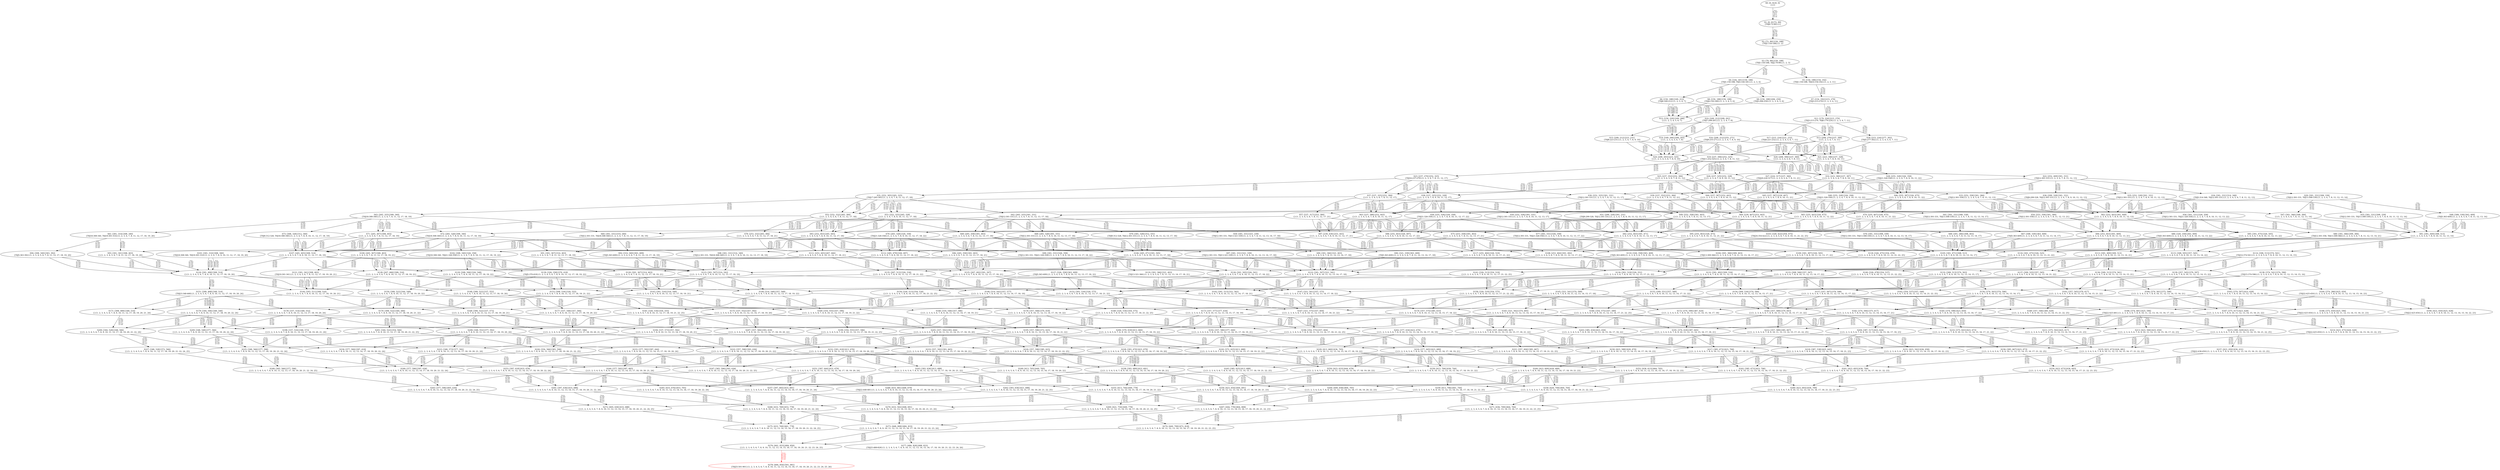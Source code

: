 digraph {
	S0[label="S0: [0, 0] [0, 0] \n{}{}"];
	S1[label="S1: [0, 0] [72, 90] \n{T0J0:72-90}{1}"];
	S2[label="S2: [72, 90] [150, 188] \n{T0J1:150-188}{1, 2}"];
	S3[label="S3: [79, 99] [150, 188] \n{T0J1:150-188, T0J2:79-99}{1, 2, 3}"];
	S4[label="S4: [144, 181] [150, 188] \n{T0J1:150-188, T0J3:144-181}{1, 2, 3, 4}"];
	S5[label="S5: [150, 188] [154, 192] \n{T0J1:150-188, T0J10:154-192}{1, 2, 3, 11}"];
	S6[label="S6: [150, 188] [169, 212] \n{T0J6:169-212}{1, 2, 3, 4, 7}"];
	S7[label="S7: [154, 192] [215, 270] \n{T0J3:215-270}{1, 2, 3, 4, 11}"];
	S8[label="S8: [150, 188] [150, 189] \n{T0J4:150-189}{1, 2, 3, 4, 5, 6}"];
	S9[label="S9: [150, 188] [206, 259] \n{T0J5:206-259}{1, 2, 3, 4, 5, 6}"];
	S10[label="S10: [169, 212] [208, 261] \n{T0J7:208-261}{1, 2, 3, 4, 7, 8}"];
	S11[label="S11: [179, 224] [215, 270] \n{T0J3:215-270, T0J6:179-224}{1, 2, 3, 4, 7, 11}"];
	S12[label="S12: [150, 220] [169, 266] \n{}{1, 2, 3, 4, 5, 6, 7}"];
	S13[label="S13: [208, 270] [237, 306] \n{}{1, 2, 3, 4, 7, 8, 11}"];
	S14[label="S14: [169, 266] [208, 293] \n{}{1, 2, 3, 4, 5, 6, 7, 8}"];
	S15[label="S15: [208, 212] [223, 231] \n{T0J8:223-231}{1, 2, 3, 4, 7, 8, 9, 10}"];
	S16[label="S16: [208, 212] [255, 271] \n{T0J9:255-271}{1, 2, 3, 4, 7, 8, 9, 10}"];
	S17[label="S17: [215, 224] [221, 232] \n{T0J4:221-232}{1, 2, 3, 4, 5, 6, 7, 11}"];
	S18[label="S18: [215, 224] [277, 302] \n{T0J5:277-302}{1, 2, 3, 4, 5, 6, 7, 11}"];
	S19[label="S19: [237, 306] [252, 325] \n{T0J11:252-325}{1, 2, 3, 4, 7, 8, 11, 12}"];
	S20[label="S20: [208, 306] [237, 360] \n{}{1, 2, 3, 4, 5, 6, 7, 8, 11}"];
	S21[label="S21: [223, 306] [237, 328] \n{}{1, 2, 3, 4, 7, 8, 9, 10, 11}"];
	S22[label="S22: [252, 269] [301, 331] \n{T0J12:301-331}{1, 2, 3, 4, 7, 8, 11, 12, 13}"];
	S23[label="S23: [237, 270] [252, 325] \n{T0J16:237-270}{1, 2, 3, 4, 7, 8, 11, 12, 17}"];
	S24[label="S24: [208, 293] [223, 325] \n{}{1, 2, 3, 4, 5, 6, 7, 8, 9, 10}"];
	S25[label="S25: [237, 352] [252, 384] \n{}{1, 2, 3, 4, 5, 6, 7, 8, 11, 12}"];
	S26[label="S26: [237, 325] [252, 328] \n{}{1, 2, 3, 4, 7, 8, 9, 10, 11, 12}"];
	S27[label="S27: [224, 317] [237, 360] \n{T0J20:224-317}{1, 2, 3, 4, 5, 6, 7, 8, 11, 21}"];
	S28[label="S28: [255, 328] [326, 358] \n{T0J21:326-358}{1, 2, 3, 4, 7, 8, 9, 10, 11, 22}"];
	S29[label="S29: [301, 331] [308, 339] \n{T0J12:301-331, T0J13:308-339}{1, 2, 3, 4, 7, 8, 11, 12, 13, 14}"];
	S30[label="S30: [252, 325] [301, 331] \n{T0J12:301-331}{1, 2, 3, 4, 7, 8, 11, 12, 13, 17}"];
	S31[label="S31: [252, 305] [265, 325] \n{T0J17:265-305}{1, 2, 3, 4, 7, 8, 11, 12, 17, 18}"];
	S32[label="S32: [223, 360] [237, 387] \n{}{1, 2, 3, 4, 5, 6, 7, 8, 9, 10, 11}"];
	S33[label="S33: [252, 358] [301, 384] \n{T0J12:301-358}{1, 2, 3, 4, 5, 6, 7, 8, 11, 12, 13}"];
	S34[label="S34: [301, 331] [314, 348] \n{T0J5:314-348, T0J12:301-331}{1, 2, 3, 4, 5, 6, 7, 8, 11, 12, 13}"];
	S35[label="S35: [252, 328] [301, 331] \n{T0J12:301-331}{1, 2, 3, 4, 7, 8, 9, 10, 11, 12, 13}"];
	S36[label="S36: [299, 328] [301, 331] \n{T0J9:299-328, T0J12:301-331}{1, 2, 3, 4, 7, 8, 9, 10, 11, 12, 13}"];
	S37[label="S37: [237, 325] [252, 384] \n{}{1, 2, 3, 4, 5, 6, 7, 8, 11, 12, 17}"];
	S38[label="S38: [237, 325] [252, 328] \n{}{1, 2, 3, 4, 7, 8, 9, 10, 11, 12, 17}"];
	S39[label="S39: [237, 352] [253, 384] \n{}{1, 2, 3, 4, 5, 6, 7, 8, 11, 12, 21}"];
	S40[label="S40: [255, 328] [326, 358] \n{T0J21:326-358}{1, 2, 3, 4, 7, 8, 9, 10, 11, 12, 22}"];
	S41[label="S41: [301, 331] [308, 339] \n{T0J12:301-331, T0J13:308-339}{1, 2, 3, 4, 7, 8, 11, 12, 13, 14, 17}"];
	S42[label="S42: [265, 325] [301, 331] \n{T0J12:301-331}{1, 2, 3, 4, 7, 8, 11, 12, 13, 17, 18}"];
	S43[label="S43: [265, 325] [308, 340] \n{T0J18:308-340}{1, 2, 3, 4, 7, 8, 11, 12, 17, 18, 19}"];
	S44[label="S44: [237, 387] [252, 443] \n{}{1, 2, 3, 4, 5, 6, 7, 8, 9, 10, 11, 12}"];
	S45[label="S45: [237, 387] [239, 407] \n{}{1, 2, 3, 4, 5, 6, 7, 8, 9, 10, 11, 21}"];
	S46[label="S46: [255, 387] [326, 475] \n{}{1, 2, 3, 4, 5, 6, 7, 8, 9, 10, 11, 22}"];
	S47[label="S47: [301, 366] [308, 384] \n{}{1, 2, 3, 4, 5, 6, 7, 8, 11, 12, 13, 14}"];
	S48[label="S48: [308, 339] [363, 409] \n{T0J5:363-409}{1, 2, 3, 4, 5, 6, 7, 8, 11, 12, 13, 14}"];
	S49[label="S49: [252, 358] [301, 403] \n{}{1, 2, 3, 4, 5, 6, 7, 8, 11, 12, 13, 17}"];
	S50[label="S50: [252, 328] [301, 331] \n{T0J12:301-331}{1, 2, 3, 4, 7, 8, 9, 10, 11, 12, 13, 17}"];
	S51[label="S51: [299, 328] [301, 331] \n{T0J9:299-328, T0J12:301-331}{1, 2, 3, 4, 7, 8, 9, 10, 11, 12, 13, 17}"];
	S52[label="S52: [252, 332] [265, 384] \n{}{1, 2, 3, 4, 5, 6, 7, 8, 11, 12, 17, 18}"];
	S53[label="S53: [252, 325] [265, 328] \n{}{1, 2, 3, 4, 7, 8, 9, 10, 11, 12, 17, 18}"];
	S54[label="S54: [253, 358] [301, 384] \n{T0J12:301-358}{1, 2, 3, 4, 5, 6, 7, 8, 11, 12, 13, 21}"];
	S55[label="S55: [301, 331] [308, 339] \n{T0J12:301-331, T0J13:308-339}{1, 2, 3, 4, 7, 8, 9, 10, 11, 12, 13, 14}"];
	S56[label="S56: [301, 331] [326, 358] \n{T0J12:301-331, T0J21:326-358}{1, 2, 3, 4, 7, 8, 9, 10, 11, 12, 13, 22}"];
	S57[label="S57: [237, 317] [253, 384] \n{}{1, 2, 3, 4, 5, 6, 7, 8, 11, 12, 17, 21}"];
	S58[label="S58: [255, 328] [326, 358] \n{T0J21:326-358}{1, 2, 3, 4, 7, 8, 9, 10, 11, 12, 17, 22}"];
	S59[label="S59: [301, 331] [321, 339] \n{T0J12:301-331, T0J13:321-339}{1, 2, 3, 4, 7, 8, 11, 12, 13, 14, 17, 18}"];
	S60[label="S60: [301, 331] [314, 340] \n{T0J12:301-331, T0J18:308-340}{1, 2, 3, 4, 7, 8, 11, 12, 13, 17, 18, 19}"];
	S61[label="S61: [301, 314] [308, 340] \n{T0J18:308-340, T0J19:301-314}{1, 2, 3, 4, 7, 8, 11, 12, 17, 18, 19, 20}"];
	S62[label="S62: [252, 443] [301, 449] \n{}{1, 2, 3, 4, 5, 6, 7, 8, 9, 10, 11, 12, 13}"];
	S63[label="S63: [237, 388] [252, 443] \n{}{1, 2, 3, 4, 5, 6, 7, 8, 9, 10, 11, 12, 17}"];
	S64[label="S64: [239, 407] [253, 443] \n{}{1, 2, 3, 4, 5, 6, 7, 8, 9, 10, 11, 12, 21}"];
	S65[label="S65: [255, 443] [326, 475] \n{}{1, 2, 3, 4, 5, 6, 7, 8, 9, 10, 11, 12, 22}"];
	S66[label="S66: [301, 366] [308, 403] \n{}{1, 2, 3, 4, 5, 6, 7, 8, 11, 12, 13, 14, 17}"];
	S67[label="S67: [308, 339] [363, 409] \n{T0J5:363-409}{1, 2, 3, 4, 5, 6, 7, 8, 11, 12, 13, 14, 17}"];
	S68[label="S68: [265, 358] [301, 403] \n{}{1, 2, 3, 4, 5, 6, 7, 8, 11, 12, 13, 17, 18}"];
	S69[label="S69: [265, 328] [301, 331] \n{T0J12:301-331}{1, 2, 3, 4, 7, 8, 9, 10, 11, 12, 13, 17, 18}"];
	S70[label="S70: [301, 328] [312, 331] \n{T0J9:312-328, T0J12:301-331}{1, 2, 3, 4, 7, 8, 9, 10, 11, 12, 13, 17, 18}"];
	S71[label="S71: [265, 367] [308, 403] \n{}{1, 2, 3, 4, 5, 6, 7, 8, 11, 12, 17, 18, 19}"];
	S72[label="S72: [265, 328] [308, 340] \n{T0J18:308-340}{1, 2, 3, 4, 7, 8, 9, 10, 11, 12, 17, 18, 19}"];
	S73[label="S73: [308, 328] [312, 340] \n{T0J9:312-328, T0J18:308-340}{1, 2, 3, 4, 7, 8, 9, 10, 11, 12, 17, 18, 19}"];
	S74[label="S74: [255, 407] [326, 475] \n{}{1, 2, 3, 4, 5, 6, 7, 8, 9, 10, 11, 21, 22}"];
	S75[label="S75: [253, 358] [301, 403] \n{}{1, 2, 3, 4, 5, 6, 7, 8, 11, 12, 13, 17, 21}"];
	S76[label="S76: [301, 331] [308, 339] \n{T0J12:301-331, T0J13:308-339}{1, 2, 3, 4, 7, 8, 9, 10, 11, 12, 13, 14, 17}"];
	S77[label="S77: [301, 331] [326, 358] \n{T0J12:301-331, T0J21:326-358}{1, 2, 3, 4, 7, 8, 9, 10, 11, 12, 13, 17, 22}"];
	S78[label="S78: [253, 332] [265, 384] \n{}{1, 2, 3, 4, 5, 6, 7, 8, 11, 12, 17, 18, 21}"];
	S79[label="S79: [265, 328] [326, 358] \n{T0J21:326-358}{1, 2, 3, 4, 7, 8, 9, 10, 11, 12, 17, 18, 22}"];
	S80[label="S80: [301, 366] [309, 384] \n{T0J12:301-358, T0J13:309-366}{1, 2, 3, 4, 5, 6, 7, 8, 11, 12, 13, 14, 21}"];
	S81[label="S81: [301, 449] [308, 513] \n{}{1, 2, 3, 4, 5, 6, 7, 8, 9, 10, 11, 12, 13, 14}"];
	S82[label="S82: [252, 443] [301, 471] \n{}{1, 2, 3, 4, 5, 6, 7, 8, 9, 10, 11, 12, 13, 17}"];
	S83[label="S83: [252, 443] [265, 445] \n{}{1, 2, 3, 4, 5, 6, 7, 8, 9, 10, 11, 12, 17, 18}"];
	S84[label="S84: [253, 443] [301, 469] \n{}{1, 2, 3, 4, 5, 6, 7, 8, 9, 10, 11, 12, 13, 21}"];
	S85[label="S85: [301, 475] [326, 505] \n{}{1, 2, 3, 4, 5, 6, 7, 8, 9, 10, 11, 12, 13, 22}"];
	S86[label="S86: [326, 358] [363, 409] \n{T0J5:363-409}{1, 2, 3, 4, 5, 6, 7, 8, 9, 10, 11, 12, 13, 22}"];
	S87[label="S87: [239, 430] [253, 443] \n{}{1, 2, 3, 4, 5, 6, 7, 8, 9, 10, 11, 12, 17, 21}"];
	S88[label="S88: [255, 443] [326, 497] \n{}{1, 2, 3, 4, 5, 6, 7, 8, 9, 10, 11, 12, 17, 22}"];
	S89[label="S89: [301, 366] [321, 403] \n{}{1, 2, 3, 4, 5, 6, 7, 8, 11, 12, 13, 14, 17, 18}"];
	S90[label="S90: [321, 339] [363, 409] \n{T0J5:363-409}{1, 2, 3, 4, 5, 6, 7, 8, 11, 12, 13, 14, 17, 18}"];
	S91[label="S91: [301, 367] [314, 403] \n{}{1, 2, 3, 4, 5, 6, 7, 8, 11, 12, 13, 17, 18, 19}"];
	S92[label="S92: [314, 340] [363, 409] \n{T0J5:363-409}{1, 2, 3, 4, 5, 6, 7, 8, 11, 12, 13, 17, 18, 19}"];
	S93[label="S93: [301, 341] [308, 403] \n{}{1, 2, 3, 4, 5, 6, 7, 8, 11, 12, 17, 18, 19, 20}"];
	S94[label="S94: [308, 340] [363, 392] \n{T0J5:363-392}{1, 2, 3, 4, 5, 6, 7, 8, 11, 12, 17, 18, 19, 20}"];
	S95[label="S95: [255, 463] [326, 475] \n{}{1, 2, 3, 4, 5, 6, 7, 8, 9, 10, 11, 12, 21, 22}"];
	S96[label="S96: [265, 358] [301, 403] \n{}{1, 2, 3, 4, 5, 6, 7, 8, 11, 12, 13, 17, 18, 21}"];
	S97[label="S97: [301, 331] [321, 339] \n{T0J12:301-331, T0J13:321-339}{1, 2, 3, 4, 7, 8, 9, 10, 11, 12, 13, 14, 17, 18}"];
	S98[label="S98: [301, 331] [314, 340] \n{T0J12:301-331, T0J18:308-340}{1, 2, 3, 4, 7, 8, 9, 10, 11, 12, 13, 17, 18, 19}"];
	S99[label="S99: [301, 331] [326, 358] \n{T0J12:301-331, T0J21:326-358}{1, 2, 3, 4, 7, 8, 9, 10, 11, 12, 13, 17, 18, 22}"];
	S100[label="S100: [265, 367] [308, 403] \n{}{1, 2, 3, 4, 5, 6, 7, 8, 11, 12, 17, 18, 19, 21}"];
	S101[label="S101: [301, 314] [308, 340] \n{T0J18:308-340, T0J19:301-314}{1, 2, 3, 4, 7, 8, 9, 10, 11, 12, 17, 18, 19, 20}"];
	S102[label="S102: [308, 340] [326, 358] \n{T0J18:308-340, T0J21:326-358}{1, 2, 3, 4, 7, 8, 9, 10, 11, 12, 17, 18, 19, 22}"];
	S103[label="S103: [326, 422] [354, 475] \n{T0J24:354-422}{1, 2, 3, 4, 5, 6, 7, 8, 9, 10, 11, 21, 22, 25}"];
	S104[label="S104: [301, 366] [309, 403] \n{T0J13:309-366}{1, 2, 3, 4, 5, 6, 7, 8, 11, 12, 13, 14, 17, 21}"];
	S105[label="S105: [301, 471] [308, 513] \n{}{1, 2, 3, 4, 5, 6, 7, 8, 9, 10, 11, 12, 13, 14, 17}"];
	S106[label="S106: [265, 471] [301, 505] \n{}{1, 2, 3, 4, 5, 6, 7, 8, 9, 10, 11, 12, 13, 17, 18}"];
	S107[label="S107: [265, 445] [308, 514] \n{}{1, 2, 3, 4, 5, 6, 7, 8, 9, 10, 11, 12, 17, 18, 19}"];
	S108[label="S108: [253, 464] [301, 492] \n{}{1, 2, 3, 4, 5, 6, 7, 8, 9, 10, 11, 12, 13, 17, 21}"];
	S109[label="S109: [301, 497] [326, 505] \n{}{1, 2, 3, 4, 5, 6, 7, 8, 9, 10, 11, 12, 13, 17, 22}"];
	S110[label="S110: [326, 358] [363, 409] \n{T0J5:363-409}{1, 2, 3, 4, 5, 6, 7, 8, 9, 10, 11, 12, 13, 17, 22}"];
	S111[label="S111: [253, 445] [267, 466] \n{}{1, 2, 3, 4, 5, 6, 7, 8, 9, 10, 11, 12, 17, 18, 21}"];
	S112[label="S112: [265, 479] [326, 497] \n{}{1, 2, 3, 4, 5, 6, 7, 8, 9, 10, 11, 12, 17, 18, 22}"];
	S113[label="S113: [301, 469] [309, 513] \n{}{1, 2, 3, 4, 5, 6, 7, 8, 9, 10, 11, 12, 13, 14, 21}"];
	S114[label="S114: [308, 513] [374, 541] \n{T0J14:374-541}{1, 2, 3, 4, 5, 6, 7, 8, 9, 10, 11, 12, 13, 14, 15}"];
	S115[label="S115: [308, 505] [357, 545] \n{}{1, 2, 3, 4, 5, 6, 7, 8, 9, 10, 11, 12, 13, 14, 22}"];
	S116[label="S116: [301, 475] [326, 525] \n{}{1, 2, 3, 4, 5, 6, 7, 8, 9, 10, 11, 12, 13, 21, 22}"];
	S117[label="S117: [255, 464] [326, 519] \n{}{1, 2, 3, 4, 5, 6, 7, 8, 9, 10, 11, 12, 17, 21, 22}"];
	S118[label="S118: [326, 475] [354, 478] \n{}{1, 2, 3, 4, 5, 6, 7, 8, 9, 10, 11, 12, 21, 22, 25}"];
	S119[label="S119: [301, 366] [321, 403] \n{T0J13:321-366}{1, 2, 3, 4, 5, 6, 7, 8, 11, 12, 13, 14, 17, 18, 21}"];
	S120[label="S120: [301, 367] [314, 403] \n{}{1, 2, 3, 4, 5, 6, 7, 8, 11, 12, 13, 17, 18, 19, 21}"];
	S121[label="S121: [301, 341] [308, 403] \n{T0J19:301-341}{1, 2, 3, 4, 5, 6, 7, 8, 11, 12, 17, 18, 19, 20, 21}"];
	S122[label="S122: [301, 507] [321, 541] \n{}{1, 2, 3, 4, 5, 6, 7, 8, 9, 10, 11, 12, 13, 14, 17, 18}"];
	S123[label="S123: [301, 507] [314, 542] \n{}{1, 2, 3, 4, 5, 6, 7, 8, 9, 10, 11, 12, 13, 17, 18, 19}"];
	S124[label="S124: [301, 490] [308, 514] \n{}{1, 2, 3, 4, 5, 6, 7, 8, 9, 10, 11, 12, 17, 18, 19, 20}"];
	S125[label="S125: [267, 492] [301, 507] \n{}{1, 2, 3, 4, 5, 6, 7, 8, 9, 10, 11, 12, 13, 17, 18, 21}"];
	S126[label="S126: [301, 505] [326, 541] \n{}{1, 2, 3, 4, 5, 6, 7, 8, 9, 10, 11, 12, 13, 17, 18, 22}"];
	S127[label="S127: [326, 358] [363, 409] \n{T0J5:363-409}{1, 2, 3, 4, 5, 6, 7, 8, 9, 10, 11, 12, 13, 17, 18, 22}"];
	S128[label="S128: [267, 466] [308, 516] \n{}{1, 2, 3, 4, 5, 6, 7, 8, 9, 10, 11, 12, 17, 18, 19, 21}"];
	S129[label="S129: [308, 506] [326, 548] \n{}{1, 2, 3, 4, 5, 6, 7, 8, 9, 10, 11, 12, 17, 18, 19, 22}"];
	S130[label="S130: [326, 358] [370, 418] \n{T0J5:370-418}{1, 2, 3, 4, 5, 6, 7, 8, 9, 10, 11, 12, 17, 18, 19, 22}"];
	S131[label="S131: [301, 492] [309, 534] \n{}{1, 2, 3, 4, 5, 6, 7, 8, 9, 10, 11, 12, 13, 14, 17, 21}"];
	S132[label="S132: [308, 513] [374, 563] \n{}{1, 2, 3, 4, 5, 6, 7, 8, 9, 10, 11, 12, 13, 14, 15, 17}"];
	S133[label="S133: [308, 506] [357, 567] \n{}{1, 2, 3, 4, 5, 6, 7, 8, 9, 10, 11, 12, 13, 14, 17, 22}"];
	S134[label="S134: [301, 519] [326, 551] \n{}{1, 2, 3, 4, 5, 6, 7, 8, 9, 10, 11, 12, 13, 17, 21, 22}"];
	S135[label="S135: [267, 513] [326, 534] \n{}{1, 2, 3, 4, 5, 6, 7, 8, 9, 10, 11, 12, 17, 18, 21, 22}"];
	S136[label="S136: [309, 513] [374, 561] \n{}{1, 2, 3, 4, 5, 6, 7, 8, 9, 10, 11, 12, 13, 14, 15, 21}"];
	S137[label="S137: [309, 525] [357, 545] \n{}{1, 2, 3, 4, 5, 6, 7, 8, 9, 10, 11, 12, 13, 14, 21, 22}"];
	S138[label="S138: [374, 541] [374, 596] \n{T0J15:374-596}{1, 2, 3, 4, 5, 6, 7, 8, 9, 10, 11, 12, 13, 14, 15, 16}"];
	S139[label="S139: [357, 545] [379, 597] \n{}{1, 2, 3, 4, 5, 6, 7, 8, 9, 10, 11, 12, 13, 14, 15, 22}"];
	S140[label="S140: [326, 478] [354, 537] \n{}{1, 2, 3, 4, 5, 6, 7, 8, 9, 10, 11, 12, 13, 21, 22, 25}"];
	S141[label="S141: [326, 513] [354, 519] \n{}{1, 2, 3, 4, 5, 6, 7, 8, 9, 10, 11, 12, 17, 21, 22, 25}"];
	S142[label="S142: [301, 513] [321, 562] \n{}{1, 2, 3, 4, 5, 6, 7, 8, 9, 10, 11, 12, 13, 14, 17, 18, 21}"];
	S143[label="S143: [301, 516] [316, 548] \n{}{1, 2, 3, 4, 5, 6, 7, 8, 9, 10, 11, 12, 13, 17, 18, 19, 21}"];
	S144[label="S144: [303, 511] [308, 516] \n{}{1, 2, 3, 4, 5, 6, 7, 8, 9, 10, 11, 12, 17, 18, 19, 20, 21}"];
	S145[label="S145: [321, 541] [374, 599] \n{}{1, 2, 3, 4, 5, 6, 7, 8, 9, 10, 11, 12, 13, 14, 15, 17, 18}"];
	S146[label="S146: [314, 542] [357, 577] \n{}{1, 2, 3, 4, 5, 6, 7, 8, 9, 10, 11, 12, 13, 14, 17, 18, 19}"];
	S147[label="S147: [321, 541] [357, 575] \n{}{1, 2, 3, 4, 5, 6, 7, 8, 9, 10, 11, 12, 13, 14, 17, 18, 22}"];
	S148[label="S148: [308, 522] [337, 552] \n{}{1, 2, 3, 4, 5, 6, 7, 8, 9, 10, 11, 12, 13, 17, 18, 19, 20}"];
	S149[label="S149: [314, 548] [357, 568] \n{}{1, 2, 3, 4, 5, 6, 7, 8, 9, 10, 11, 12, 13, 17, 18, 19, 22}"];
	S150[label="S150: [308, 522] [344, 548] \n{}{1, 2, 3, 4, 5, 6, 7, 8, 9, 10, 11, 12, 17, 18, 19, 20, 22}"];
	S151[label="S151: [308, 468] [348, 514] \n{T0J23:348-468}{1, 2, 3, 4, 5, 6, 7, 8, 9, 10, 11, 12, 17, 18, 19, 20, 24}"];
	S152[label="S152: [301, 534] [326, 575] \n{}{1, 2, 3, 4, 5, 6, 7, 8, 9, 10, 11, 12, 13, 17, 18, 21, 22}"];
	S153[label="S153: [308, 534] [326, 555] \n{}{1, 2, 3, 4, 5, 6, 7, 8, 9, 10, 11, 12, 17, 18, 19, 21, 22}"];
	S154[label="S154: [309, 534] [374, 584] \n{}{1, 2, 3, 4, 5, 6, 7, 8, 9, 10, 11, 12, 13, 14, 15, 17, 21}"];
	S155[label="S155: [309, 551] [357, 589] \n{}{1, 2, 3, 4, 5, 6, 7, 8, 9, 10, 11, 12, 13, 14, 17, 21, 22}"];
	S156[label="S156: [374, 563] [374, 596] \n{}{1, 2, 3, 4, 5, 6, 7, 8, 9, 10, 11, 12, 13, 14, 15, 16, 17}"];
	S157[label="S157: [357, 567] [379, 598] \n{}{1, 2, 3, 4, 5, 6, 7, 8, 9, 10, 11, 12, 13, 14, 15, 17, 22}"];
	S158[label="S158: [326, 519] [354, 575] \n{}{1, 2, 3, 4, 5, 6, 7, 8, 9, 10, 11, 12, 13, 17, 21, 22, 25}"];
	S159[label="S159: [326, 513] [354, 534] \n{}{1, 2, 3, 4, 5, 6, 7, 8, 9, 10, 11, 12, 17, 18, 21, 22, 25}"];
	S160[label="S160: [374, 561] [375, 596] \n{}{1, 2, 3, 4, 5, 6, 7, 8, 9, 10, 11, 12, 13, 14, 15, 16, 21}"];
	S161[label="S161: [357, 545] [379, 617] \n{}{1, 2, 3, 4, 5, 6, 7, 8, 9, 10, 11, 12, 13, 14, 15, 21, 22}"];
	S162[label="S162: [354, 537] [357, 548] \n{}{1, 2, 3, 4, 5, 6, 7, 8, 9, 10, 11, 12, 13, 14, 21, 22, 25}"];
	S163[label="S163: [374, 597] [423, 628] \n{}{1, 2, 3, 4, 5, 6, 7, 8, 9, 10, 11, 12, 13, 14, 15, 16, 22}"];
	S164[label="S164: [374, 386] [425, 450] \n{T0J22:425-450}{1, 2, 3, 4, 5, 6, 7, 8, 9, 10, 11, 12, 13, 14, 15, 16, 23}"];
	S165[label="S165: [321, 562] [374, 605] \n{}{1, 2, 3, 4, 5, 6, 7, 8, 9, 10, 11, 12, 13, 14, 15, 17, 18, 21}"];
	S166[label="S166: [316, 548] [357, 586] \n{}{1, 2, 3, 4, 5, 6, 7, 8, 9, 10, 11, 12, 13, 14, 17, 18, 19, 21}"];
	S167[label="S167: [321, 575] [357, 604] \n{}{1, 2, 3, 4, 5, 6, 7, 8, 9, 10, 11, 12, 13, 14, 17, 18, 21, 22}"];
	S168[label="S168: [308, 522] [337, 573] \n{}{1, 2, 3, 4, 5, 6, 7, 8, 9, 10, 11, 12, 13, 17, 18, 19, 20, 21}"];
	S169[label="S169: [316, 555] [357, 596] \n{}{1, 2, 3, 4, 5, 6, 7, 8, 9, 10, 11, 12, 13, 17, 18, 19, 21, 22}"];
	S170[label="S170: [308, 522] [344, 566] \n{}{1, 2, 3, 4, 5, 6, 7, 8, 9, 10, 11, 12, 17, 18, 19, 20, 21, 22}"];
	S171[label="S171: [308, 489] [348, 516] \n{}{1, 2, 3, 4, 5, 6, 7, 8, 9, 10, 11, 12, 17, 18, 19, 20, 21, 24}"];
	S172[label="S172: [374, 599] [387, 624] \n{}{1, 2, 3, 4, 5, 6, 7, 8, 9, 10, 11, 12, 13, 14, 15, 16, 17, 18}"];
	S173[label="S173: [357, 577] [377, 634] \n{}{1, 2, 3, 4, 5, 6, 7, 8, 9, 10, 11, 12, 13, 14, 15, 17, 18, 19}"];
	S174[label="S174: [357, 575] [385, 633] \n{}{1, 2, 3, 4, 5, 6, 7, 8, 9, 10, 11, 12, 13, 14, 15, 17, 18, 22}"];
	S175[label="S175: [337, 552] [357, 592] \n{}{1, 2, 3, 4, 5, 6, 7, 8, 9, 10, 11, 12, 13, 14, 17, 18, 19, 20}"];
	S176[label="S176: [357, 568] [370, 618] \n{}{1, 2, 3, 4, 5, 6, 7, 8, 9, 10, 11, 12, 13, 14, 17, 18, 19, 22}"];
	S177[label="S177: [337, 548] [357, 584] \n{}{1, 2, 3, 4, 5, 6, 7, 8, 9, 10, 11, 12, 13, 17, 18, 19, 20, 22}"];
	S178[label="S178: [337, 514] [348, 552] \n{}{1, 2, 3, 4, 5, 6, 7, 8, 9, 10, 11, 12, 13, 17, 18, 19, 20, 24}"];
	S179[label="S179: [344, 506] [348, 548] \n{}{1, 2, 3, 4, 5, 6, 7, 8, 9, 10, 11, 12, 17, 18, 19, 20, 22, 24}"];
	S180[label="S180: [326, 534] [354, 575] \n{}{1, 2, 3, 4, 5, 6, 7, 8, 9, 10, 11, 12, 13, 17, 18, 21, 22, 25}"];
	S181[label="S181: [326, 534] [354, 555] \n{}{1, 2, 3, 4, 5, 6, 7, 8, 9, 10, 11, 12, 17, 18, 19, 21, 22, 25}"];
	S182[label="S182: [374, 584] [375, 617] \n{}{1, 2, 3, 4, 5, 6, 7, 8, 9, 10, 11, 12, 13, 14, 15, 16, 17, 21}"];
	S183[label="S183: [357, 589] [379, 643] \n{}{1, 2, 3, 4, 5, 6, 7, 8, 9, 10, 11, 12, 13, 14, 15, 17, 21, 22}"];
	S184[label="S184: [354, 575] [357, 589] \n{}{1, 2, 3, 4, 5, 6, 7, 8, 9, 10, 11, 12, 13, 14, 17, 21, 22, 25}"];
	S185[label="S185: [374, 598] [423, 650] \n{}{1, 2, 3, 4, 5, 6, 7, 8, 9, 10, 11, 12, 13, 14, 15, 16, 17, 22}"];
	S186[label="S186: [374, 481] [425, 596] \n{T0J22:425-481}{1, 2, 3, 4, 5, 6, 7, 8, 9, 10, 11, 12, 13, 14, 15, 16, 17, 23}"];
	S187[label="S187: [375, 617] [423, 628] \n{}{1, 2, 3, 4, 5, 6, 7, 8, 9, 10, 11, 12, 13, 14, 15, 16, 21, 22}"];
	S188[label="S188: [375, 450] [425, 596] \n{T0J22:425-450}{1, 2, 3, 4, 5, 6, 7, 8, 9, 10, 11, 12, 13, 14, 15, 16, 21, 23}"];
	S189[label="S189: [357, 548] [385, 629] \n{}{1, 2, 3, 4, 5, 6, 7, 8, 9, 10, 11, 12, 13, 14, 15, 21, 22, 25}"];
	S190[label="S190: [423, 450] [425, 628] \n{T0J22:425-450}{1, 2, 3, 4, 5, 6, 7, 8, 9, 10, 11, 12, 13, 14, 15, 16, 22, 23}"];
	S191[label="S191: [374, 618] [387, 645] \n{}{1, 2, 3, 4, 5, 6, 7, 8, 9, 10, 11, 12, 13, 14, 15, 16, 17, 18, 21}"];
	S192[label="S192: [357, 586] [377, 640] \n{}{1, 2, 3, 4, 5, 6, 7, 8, 9, 10, 11, 12, 13, 14, 15, 17, 18, 19, 21}"];
	S193[label="S193: [357, 604] [385, 667] \n{}{1, 2, 3, 4, 5, 6, 7, 8, 9, 10, 11, 12, 13, 14, 15, 17, 18, 21, 22}"];
	S194[label="S194: [337, 573] [357, 592] \n{}{1, 2, 3, 4, 5, 6, 7, 8, 9, 10, 11, 12, 13, 14, 17, 18, 19, 20, 21}"];
	S195[label="S195: [357, 596] [372, 625] \n{}{1, 2, 3, 4, 5, 6, 7, 8, 9, 10, 11, 12, 13, 14, 17, 18, 19, 21, 22}"];
	S196[label="S196: [354, 575] [357, 604] \n{}{1, 2, 3, 4, 5, 6, 7, 8, 9, 10, 11, 12, 13, 14, 17, 18, 21, 22, 25}"];
	S197[label="S197: [337, 566] [357, 596] \n{}{1, 2, 3, 4, 5, 6, 7, 8, 9, 10, 11, 12, 13, 17, 18, 19, 20, 21, 22}"];
	S198[label="S198: [337, 516] [348, 573] \n{}{1, 2, 3, 4, 5, 6, 7, 8, 9, 10, 11, 12, 13, 17, 18, 19, 20, 21, 24}"];
	S199[label="S199: [354, 555] [357, 596] \n{}{1, 2, 3, 4, 5, 6, 7, 8, 9, 10, 11, 12, 13, 17, 18, 19, 21, 22, 25}"];
	S200[label="S200: [344, 528] [348, 566] \n{}{1, 2, 3, 4, 5, 6, 7, 8, 9, 10, 11, 12, 17, 18, 19, 20, 21, 22, 24}"];
	S201[label="S201: [344, 522] [354, 566] \n{}{1, 2, 3, 4, 5, 6, 7, 8, 9, 10, 11, 12, 17, 18, 19, 20, 21, 22, 25}"];
	S202[label="S202: [377, 634] [423, 670] \n{}{1, 2, 3, 4, 5, 6, 7, 8, 9, 10, 11, 12, 13, 14, 15, 16, 17, 18, 19}"];
	S203[label="S203: [385, 634] [423, 658] \n{}{1, 2, 3, 4, 5, 6, 7, 8, 9, 10, 11, 12, 13, 14, 15, 16, 17, 18, 22}"];
	S204[label="S204: [387, 517] [425, 624] \n{}{1, 2, 3, 4, 5, 6, 7, 8, 9, 10, 11, 12, 13, 14, 15, 16, 17, 18, 23}"];
	S205[label="S205: [357, 592] [393, 644] \n{}{1, 2, 3, 4, 5, 6, 7, 8, 9, 10, 11, 12, 13, 14, 15, 17, 18, 19, 20}"];
	S206[label="S206: [370, 618] [413, 660] \n{}{1, 2, 3, 4, 5, 6, 7, 8, 9, 10, 11, 12, 13, 14, 15, 17, 18, 19, 22}"];
	S207[label="S207: [357, 584] [393, 618] \n{}{1, 2, 3, 4, 5, 6, 7, 8, 9, 10, 11, 12, 13, 14, 17, 18, 19, 20, 22}"];
	S208[label="S208: [348, 552] [377, 592] \n{}{1, 2, 3, 4, 5, 6, 7, 8, 9, 10, 11, 12, 13, 14, 17, 18, 19, 20, 24}"];
	S209[label="S209: [348, 548] [377, 584] \n{}{1, 2, 3, 4, 5, 6, 7, 8, 9, 10, 11, 12, 13, 17, 18, 19, 20, 22, 24}"];
	S210[label="S210: [375, 643] [423, 673] \n{}{1, 2, 3, 4, 5, 6, 7, 8, 9, 10, 11, 12, 13, 14, 15, 16, 17, 21, 22}"];
	S211[label="S211: [375, 502] [425, 617] \n{}{1, 2, 3, 4, 5, 6, 7, 8, 9, 10, 11, 12, 13, 14, 15, 16, 17, 21, 23}"];
	S212[label="S212: [357, 589] [385, 667] \n{}{1, 2, 3, 4, 5, 6, 7, 8, 9, 10, 11, 12, 13, 14, 15, 17, 21, 22, 25}"];
	S213[label="S213: [423, 506] [425, 650] \n{}{1, 2, 3, 4, 5, 6, 7, 8, 9, 10, 11, 12, 13, 14, 15, 16, 17, 22, 23}"];
	S214[label="S214: [423, 475] [426, 628] \n{T0J22:425-450}{1, 2, 3, 4, 5, 6, 7, 8, 9, 10, 11, 12, 13, 14, 15, 16, 21, 22, 23}"];
	S215[label="S215: [385, 629] [423, 631] \n{}{1, 2, 3, 4, 5, 6, 7, 8, 9, 10, 11, 12, 13, 14, 15, 16, 21, 22, 25}"];
	S216[label="S216: [377, 645] [423, 689] \n{}{1, 2, 3, 4, 5, 6, 7, 8, 9, 10, 11, 12, 13, 14, 15, 16, 17, 18, 19, 21}"];
	S217[label="S217: [385, 673] [423, 706] \n{}{1, 2, 3, 4, 5, 6, 7, 8, 9, 10, 11, 12, 13, 14, 15, 16, 17, 18, 21, 22}"];
	S218[label="S218: [387, 538] [425, 645] \n{}{1, 2, 3, 4, 5, 6, 7, 8, 9, 10, 11, 12, 13, 14, 15, 16, 17, 18, 21, 23}"];
	S219[label="S219: [357, 592] [393, 665] \n{}{1, 2, 3, 4, 5, 6, 7, 8, 9, 10, 11, 12, 13, 14, 15, 17, 18, 19, 20, 21}"];
	S220[label="S220: [372, 625] [413, 688] \n{}{1, 2, 3, 4, 5, 6, 7, 8, 9, 10, 11, 12, 13, 14, 15, 17, 18, 19, 21, 22}"];
	S221[label="S221: [357, 604] [385, 667] \n{}{1, 2, 3, 4, 5, 6, 7, 8, 9, 10, 11, 12, 13, 14, 15, 17, 18, 21, 22, 25}"];
	S222[label="S222: [357, 596] [393, 636] \n{}{1, 2, 3, 4, 5, 6, 7, 8, 9, 10, 11, 12, 13, 14, 17, 18, 19, 20, 21, 22}"];
	S223[label="S223: [348, 573] [377, 592] \n{}{1, 2, 3, 4, 5, 6, 7, 8, 9, 10, 11, 12, 13, 14, 17, 18, 19, 20, 21, 24}"];
	S224[label="S224: [357, 596] [385, 625] \n{}{1, 2, 3, 4, 5, 6, 7, 8, 9, 10, 11, 12, 13, 14, 17, 18, 19, 21, 22, 25}"];
	S225[label="S225: [348, 566] [377, 596] \n{}{1, 2, 3, 4, 5, 6, 7, 8, 9, 10, 11, 12, 13, 17, 18, 19, 20, 21, 22, 24}"];
	S226[label="S226: [354, 566] [365, 596] \n{}{1, 2, 3, 4, 5, 6, 7, 8, 9, 10, 11, 12, 13, 17, 18, 19, 20, 21, 22, 25}"];
	S227[label="S227: [348, 528] [372, 566] \n{}{1, 2, 3, 4, 5, 6, 7, 8, 9, 10, 11, 12, 17, 18, 19, 20, 21, 22, 24, 25}"];
	S228[label="S228: [393, 670] [423, 679] \n{}{1, 2, 3, 4, 5, 6, 7, 8, 9, 10, 11, 12, 13, 14, 15, 16, 17, 18, 19, 20}"];
	S229[label="S229: [413, 660] [436, 705] \n{}{1, 2, 3, 4, 5, 6, 7, 8, 9, 10, 11, 12, 13, 14, 15, 16, 17, 18, 19, 22}"];
	S230[label="S230: [423, 588] [428, 670] \n{}{1, 2, 3, 4, 5, 6, 7, 8, 9, 10, 11, 12, 13, 14, 15, 16, 17, 18, 19, 23}"];
	S231[label="S231: [423, 542] [436, 658] \n{}{1, 2, 3, 4, 5, 6, 7, 8, 9, 10, 11, 12, 13, 14, 15, 16, 17, 18, 22, 23}"];
	S232[label="S232: [393, 618] [413, 676] \n{}{1, 2, 3, 4, 5, 6, 7, 8, 9, 10, 11, 12, 13, 14, 15, 17, 18, 19, 20, 22}"];
	S233[label="S233: [377, 592] [397, 644] \n{}{1, 2, 3, 4, 5, 6, 7, 8, 9, 10, 11, 12, 13, 14, 15, 17, 18, 19, 20, 24}"];
	S234[label="S234: [377, 584] [397, 618] \n{}{1, 2, 3, 4, 5, 6, 7, 8, 9, 10, 11, 12, 13, 14, 17, 18, 19, 20, 22, 24}"];
	S235[label="S235: [423, 673] [426, 681] \n{}{1, 2, 3, 4, 5, 6, 7, 8, 9, 10, 11, 12, 13, 14, 15, 16, 17, 21, 22, 23}"];
	S236[label="S236: [385, 667] [423, 673] \n{}{1, 2, 3, 4, 5, 6, 7, 8, 9, 10, 11, 12, 13, 14, 15, 16, 17, 21, 22, 25}"];
	S237[label="S237: [423, 450] [436, 631] \n{T0J22:436-450}{1, 2, 3, 4, 5, 6, 7, 8, 9, 10, 11, 12, 13, 14, 15, 16, 21, 22, 23, 25}"];
	S238[label="S238: [393, 689] [423, 691] \n{}{1, 2, 3, 4, 5, 6, 7, 8, 9, 10, 11, 12, 13, 14, 15, 16, 17, 18, 19, 20, 21}"];
	S239[label="S239: [413, 706] [436, 744] \n{}{1, 2, 3, 4, 5, 6, 7, 8, 9, 10, 11, 12, 13, 14, 15, 16, 17, 18, 19, 21, 22}"];
	S240[label="S240: [423, 609] [428, 689] \n{}{1, 2, 3, 4, 5, 6, 7, 8, 9, 10, 11, 12, 13, 14, 15, 16, 17, 18, 19, 21, 23}"];
	S241[label="S241: [423, 693] [436, 709] \n{}{1, 2, 3, 4, 5, 6, 7, 8, 9, 10, 11, 12, 13, 14, 15, 16, 17, 18, 21, 22, 23}"];
	S242[label="S242: [385, 673] [423, 706] \n{}{1, 2, 3, 4, 5, 6, 7, 8, 9, 10, 11, 12, 13, 14, 15, 16, 17, 18, 21, 22, 25}"];
	S243[label="S243: [393, 636] [413, 688] \n{}{1, 2, 3, 4, 5, 6, 7, 8, 9, 10, 11, 12, 13, 14, 15, 17, 18, 19, 20, 21, 22}"];
	S244[label="S244: [377, 592] [397, 665] \n{}{1, 2, 3, 4, 5, 6, 7, 8, 9, 10, 11, 12, 13, 14, 15, 17, 18, 19, 20, 21, 24}"];
	S245[label="S245: [385, 625] [413, 688] \n{}{1, 2, 3, 4, 5, 6, 7, 8, 9, 10, 11, 12, 13, 14, 15, 17, 18, 19, 21, 22, 25}"];
	S246[label="S246: [377, 596] [397, 636] \n{}{1, 2, 3, 4, 5, 6, 7, 8, 9, 10, 11, 12, 13, 14, 17, 18, 19, 20, 21, 22, 24}"];
	S247[label="S247: [365, 596] [393, 636] \n{}{1, 2, 3, 4, 5, 6, 7, 8, 9, 10, 11, 12, 13, 14, 17, 18, 19, 20, 21, 22, 25}"];
	S248[label="S248: [365, 566] [377, 596] \n{}{1, 2, 3, 4, 5, 6, 7, 8, 9, 10, 11, 12, 13, 17, 18, 19, 20, 21, 22, 24, 25}"];
	S249[label="S249: [413, 705] [449, 705] \n{}{1, 2, 3, 4, 5, 6, 7, 8, 9, 10, 11, 12, 13, 14, 15, 16, 17, 18, 19, 20, 22}"];
	S250[label="S250: [423, 633] [444, 679] \n{}{1, 2, 3, 4, 5, 6, 7, 8, 9, 10, 11, 12, 13, 14, 15, 16, 17, 18, 19, 20, 23}"];
	S251[label="S251: [397, 644] [433, 679] \n{}{1, 2, 3, 4, 5, 6, 7, 8, 9, 10, 11, 12, 13, 14, 15, 16, 17, 18, 19, 20, 24}"];
	S252[label="S252: [436, 613] [464, 705] \n{}{1, 2, 3, 4, 5, 6, 7, 8, 9, 10, 11, 12, 13, 14, 15, 16, 17, 18, 19, 22, 23}"];
	S253[label="S253: [397, 618] [433, 676] \n{}{1, 2, 3, 4, 5, 6, 7, 8, 9, 10, 11, 12, 13, 14, 15, 17, 18, 19, 20, 22, 24}"];
	S254[label="S254: [423, 673] [436, 693] \n{}{1, 2, 3, 4, 5, 6, 7, 8, 9, 10, 11, 12, 13, 14, 15, 16, 17, 21, 22, 23, 25}"];
	S255[label="S255: [413, 744] [449, 778] \n{}{1, 2, 3, 4, 5, 6, 7, 8, 9, 10, 11, 12, 13, 14, 15, 16, 17, 18, 19, 20, 21, 22}"];
	S256[label="S256: [423, 654] [444, 691] \n{}{1, 2, 3, 4, 5, 6, 7, 8, 9, 10, 11, 12, 13, 14, 15, 16, 17, 18, 19, 20, 21, 23}"];
	S257[label="S257: [397, 665] [433, 691] \n{}{1, 2, 3, 4, 5, 6, 7, 8, 9, 10, 11, 12, 13, 14, 15, 16, 17, 18, 19, 20, 21, 24}"];
	S258[label="S258: [428, 709] [464, 764] \n{}{1, 2, 3, 4, 5, 6, 7, 8, 9, 10, 11, 12, 13, 14, 15, 16, 17, 18, 19, 21, 22, 23}"];
	S259[label="S259: [413, 706] [441, 744] \n{}{1, 2, 3, 4, 5, 6, 7, 8, 9, 10, 11, 12, 13, 14, 15, 16, 17, 18, 19, 21, 22, 25}"];
	S260[label="S260: [423, 693] [436, 709] \n{}{1, 2, 3, 4, 5, 6, 7, 8, 9, 10, 11, 12, 13, 14, 15, 16, 17, 18, 21, 22, 23, 25}"];
	S261[label="S261: [397, 636] [433, 688] \n{}{1, 2, 3, 4, 5, 6, 7, 8, 9, 10, 11, 12, 13, 14, 15, 17, 18, 19, 20, 21, 22, 24}"];
	S262[label="S262: [393, 636] [421, 688] \n{}{1, 2, 3, 4, 5, 6, 7, 8, 9, 10, 11, 12, 13, 14, 15, 17, 18, 19, 20, 21, 22, 25}"];
	S263[label="S263: [377, 596] [405, 636] \n{}{1, 2, 3, 4, 5, 6, 7, 8, 9, 10, 11, 12, 13, 14, 17, 18, 19, 20, 21, 22, 24, 25}"];
	S264[label="S264: [449, 658] [464, 705] \n{}{1, 2, 3, 4, 5, 6, 7, 8, 9, 10, 11, 12, 13, 14, 15, 16, 17, 18, 19, 20, 22, 23}"];
	S265[label="S265: [433, 676] [453, 705] \n{}{1, 2, 3, 4, 5, 6, 7, 8, 9, 10, 11, 12, 13, 14, 15, 16, 17, 18, 19, 20, 22, 24}"];
	S266[label="S266: [433, 481] [448, 679] \n{T0J22:448-481}{1, 2, 3, 4, 5, 6, 7, 8, 9, 10, 11, 12, 13, 14, 15, 16, 17, 18, 19, 20, 23, 24}"];
	S267[label="S267: [444, 778] [464, 808] \n{}{1, 2, 3, 4, 5, 6, 7, 8, 9, 10, 11, 12, 13, 14, 15, 16, 17, 18, 19, 20, 21, 22, 23}"];
	S268[label="S268: [433, 769] [453, 778] \n{}{1, 2, 3, 4, 5, 6, 7, 8, 9, 10, 11, 12, 13, 14, 15, 16, 17, 18, 19, 20, 21, 22, 24}"];
	S269[label="S269: [421, 754] [449, 778] \n{}{1, 2, 3, 4, 5, 6, 7, 8, 9, 10, 11, 12, 13, 14, 15, 16, 17, 18, 19, 20, 21, 22, 25}"];
	S270[label="S270: [433, 502] [448, 691] \n{}{1, 2, 3, 4, 5, 6, 7, 8, 9, 10, 11, 12, 13, 14, 15, 16, 17, 18, 19, 20, 21, 23, 24}"];
	S271[label="S271: [436, 709] [464, 764] \n{}{1, 2, 3, 4, 5, 6, 7, 8, 9, 10, 11, 12, 13, 14, 15, 16, 17, 18, 19, 21, 22, 23, 25}"];
	S272[label="S272: [405, 636] [433, 688] \n{}{1, 2, 3, 4, 5, 6, 7, 8, 9, 10, 11, 12, 13, 14, 15, 17, 18, 19, 20, 21, 22, 24, 25}"];
	S273[label="S273: [448, 808] [484, 833] \n{}{1, 2, 3, 4, 5, 6, 7, 8, 9, 10, 11, 12, 13, 14, 15, 16, 17, 18, 19, 20, 21, 22, 23, 24}"];
	S274[label="S274: [449, 799] [472, 818] \n{}{1, 2, 3, 4, 5, 6, 7, 8, 9, 10, 11, 12, 13, 14, 15, 16, 17, 18, 19, 20, 21, 22, 23, 25}"];
	S275[label="S275: [433, 769] [461, 778] \n{}{1, 2, 3, 4, 5, 6, 7, 8, 9, 10, 11, 12, 13, 14, 15, 16, 17, 18, 19, 20, 21, 22, 24, 25}"];
	S276[label="S276: [461, 833] [484, 850] \n{}{1, 2, 3, 4, 5, 6, 7, 8, 9, 10, 11, 12, 13, 14, 15, 16, 17, 18, 19, 20, 21, 22, 23, 24, 25}"];
	S277[label="S277: [484, 828] [488, 833] \n{T0J25:488-828}{1, 2, 3, 4, 5, 6, 7, 8, 9, 10, 11, 12, 13, 14, 15, 16, 17, 18, 19, 20, 21, 22, 23, 24, 26}"];
	S278[label="S278: [484, 850] [501, 901] \n{T0J25:501-901}{1, 2, 3, 4, 5, 6, 7, 8, 9, 10, 11, 12, 13, 14, 15, 16, 17, 18, 19, 20, 21, 22, 23, 24, 25, 26}"];
	S0 -> S1[label="T0 J0\nDL=850\nES=0\nLS=0\nEF=72\nLF=90",fontsize=8];
	S1 -> S2[label="T0 J1\nDL=850\nES=72\nLS=90\nEF=150\nLF=188",fontsize=8];
	S2 -> S3[label="T0 J2\nDL=850\nES=72\nLS=90\nEF=79\nLF=99",fontsize=8];
	S3 -> S4[label="T0 J3\nDL=850\nES=79\nLS=99\nEF=144\nLF=181",fontsize=8];
	S3 -> S5[label="T0 J10\nDL=850\nES=79\nLS=98\nEF=154\nLF=192",fontsize=8];
	S4 -> S8[label="T0 J4\nDL=850\nES=144\nLS=181\nEF=150\nLF=189",fontsize=8];
	S4 -> S9[label="T0 J5\nDL=850\nES=144\nLS=181\nEF=206\nLF=259",fontsize=8];
	S4 -> S6[label="T0 J6\nDL=850\nES=144\nLS=180\nEF=169\nLF=212",fontsize=8];
	S5 -> S7[label="T0 J3\nDL=850\nES=150\nLS=188\nEF=215\nLF=270",fontsize=8];
	S6 -> S12[label="T0 J4\nDL=850\nES=150\nLS=188\nEF=156\nLF=196",fontsize=8];
	S6 -> S12[label="T0 J5\nDL=850\nES=150\nLS=188\nEF=212\nLF=266",fontsize=8];
	S6 -> S10[label="T0 J7\nDL=850\nES=150\nLS=188\nEF=208\nLF=261",fontsize=8];
	S7 -> S11[label="T0 J6\nDL=850\nES=154\nLS=192\nEF=179\nLF=224",fontsize=8];
	S8 -> S12[label="T0 J6\nDL=850\nES=150\nLS=188\nEF=175\nLF=220",fontsize=8];
	S9 -> S12[label="T0 J6\nDL=850\nES=150\nLS=188\nEF=175\nLF=220",fontsize=8];
	S10 -> S14[label="T0 J4\nDL=850\nES=169\nLS=212\nEF=175\nLF=220",fontsize=8];
	S10 -> S14[label="T0 J5\nDL=850\nES=169\nLS=212\nEF=231\nLF=290",fontsize=8];
	S10 -> S15[label="T0 J8\nDL=850\nES=208\nLS=212\nEF=223\nLF=231",fontsize=8];
	S10 -> S16[label="T0 J9\nDL=850\nES=208\nLS=212\nEF=255\nLF=271",fontsize=8];
	S10 -> S13[label="T0 J10\nDL=850\nES=169\nLS=212\nEF=244\nLF=306",fontsize=8];
	S11 -> S17[label="T0 J4\nDL=850\nES=215\nLS=224\nEF=221\nLF=232",fontsize=8];
	S11 -> S18[label="T0 J5\nDL=850\nES=215\nLS=224\nEF=277\nLF=302",fontsize=8];
	S11 -> S13[label="T0 J7\nDL=850\nES=179\nLS=224\nEF=237\nLF=297",fontsize=8];
	S12 -> S14[label="T0 J7\nDL=850\nES=150\nLS=220\nEF=208\nLF=293",fontsize=8];
	S13 -> S20[label="T0 J4\nDL=850\nES=208\nLS=270\nEF=214\nLF=278",fontsize=8];
	S13 -> S20[label="T0 J5\nDL=850\nES=208\nLS=270\nEF=270\nLF=348",fontsize=8];
	S13 -> S21[label="T0 J8\nDL=850\nES=208\nLS=269\nEF=223\nLF=288",fontsize=8];
	S13 -> S21[label="T0 J9\nDL=850\nES=208\nLS=269\nEF=255\nLF=328",fontsize=8];
	S13 -> S19[label="T0 J11\nDL=850\nES=208\nLS=269\nEF=252\nLF=325",fontsize=8];
	S14 -> S24[label="T0 J8\nDL=850\nES=208\nLS=266\nEF=223\nLF=285",fontsize=8];
	S14 -> S24[label="T0 J9\nDL=850\nES=208\nLS=266\nEF=255\nLF=325",fontsize=8];
	S14 -> S20[label="T0 J10\nDL=850\nES=169\nLS=266\nEF=244\nLF=360",fontsize=8];
	S15 -> S24[label="T0 J4\nDL=850\nES=208\nLS=212\nEF=214\nLF=220",fontsize=8];
	S15 -> S24[label="T0 J5\nDL=850\nES=208\nLS=212\nEF=270\nLF=290",fontsize=8];
	S15 -> S21[label="T0 J10\nDL=850\nES=208\nLS=212\nEF=283\nLF=306",fontsize=8];
	S16 -> S24[label="T0 J4\nDL=850\nES=208\nLS=212\nEF=214\nLF=220",fontsize=8];
	S16 -> S24[label="T0 J5\nDL=850\nES=208\nLS=212\nEF=270\nLF=290",fontsize=8];
	S16 -> S21[label="T0 J10\nDL=850\nES=208\nLS=212\nEF=283\nLF=306",fontsize=8];
	S17 -> S20[label="T0 J7\nDL=850\nES=215\nLS=224\nEF=273\nLF=297",fontsize=8];
	S18 -> S20[label="T0 J7\nDL=850\nES=215\nLS=224\nEF=273\nLF=297",fontsize=8];
	S19 -> S25[label="T0 J4\nDL=850\nES=237\nLS=306\nEF=243\nLF=314",fontsize=8];
	S19 -> S25[label="T0 J5\nDL=850\nES=237\nLS=306\nEF=299\nLF=384",fontsize=8];
	S19 -> S26[label="T0 J8\nDL=850\nES=237\nLS=269\nEF=252\nLF=288",fontsize=8];
	S19 -> S26[label="T0 J9\nDL=850\nES=237\nLS=269\nEF=284\nLF=328",fontsize=8];
	S19 -> S22[label="T0 J12\nDL=850\nES=252\nLS=269\nEF=301\nLF=331",fontsize=8];
	S19 -> S23[label="T0 J16\nDL=850\nES=237\nLS=269\nEF=237\nLF=270",fontsize=8];
	S20 -> S32[label="T0 J8\nDL=850\nES=208\nLS=306\nEF=223\nLF=325",fontsize=8];
	S20 -> S32[label="T0 J9\nDL=850\nES=208\nLS=306\nEF=255\nLF=365",fontsize=8];
	S20 -> S25[label="T0 J11\nDL=850\nES=208\nLS=296\nEF=252\nLF=352",fontsize=8];
	S20 -> S27[label="T0 J20\nDL=850\nES=208\nLS=296\nEF=224\nLF=317",fontsize=8];
	S21 -> S32[label="T0 J4\nDL=850\nES=223\nLS=306\nEF=229\nLF=314",fontsize=8];
	S21 -> S32[label="T0 J5\nDL=850\nES=223\nLS=306\nEF=285\nLF=384",fontsize=8];
	S21 -> S26[label="T0 J11\nDL=850\nES=223\nLS=269\nEF=267\nLF=325",fontsize=8];
	S21 -> S28[label="T0 J21\nDL=850\nES=255\nLS=269\nEF=326\nLF=358",fontsize=8];
	S22 -> S33[label="T0 J4\nDL=850\nES=252\nLS=270\nEF=258\nLF=278",fontsize=8];
	S22 -> S34[label="T0 J5\nDL=850\nES=252\nLS=270\nEF=314\nLF=348",fontsize=8];
	S22 -> S35[label="T0 J8\nDL=850\nES=252\nLS=269\nEF=267\nLF=288",fontsize=8];
	S22 -> S36[label="T0 J9\nDL=850\nES=252\nLS=269\nEF=299\nLF=328",fontsize=8];
	S22 -> S29[label="T0 J13\nDL=850\nES=252\nLS=269\nEF=308\nLF=339",fontsize=8];
	S22 -> S30[label="T0 J16\nDL=850\nES=252\nLS=269\nEF=252\nLF=270",fontsize=8];
	S23 -> S37[label="T0 J4\nDL=850\nES=237\nLS=270\nEF=243\nLF=278",fontsize=8];
	S23 -> S37[label="T0 J5\nDL=850\nES=237\nLS=270\nEF=299\nLF=348",fontsize=8];
	S23 -> S38[label="T0 J8\nDL=850\nES=237\nLS=269\nEF=252\nLF=288",fontsize=8];
	S23 -> S38[label="T0 J9\nDL=850\nES=237\nLS=269\nEF=284\nLF=328",fontsize=8];
	S23 -> S30[label="T0 J12\nDL=850\nES=252\nLS=269\nEF=301\nLF=331",fontsize=8];
	S23 -> S31[label="T0 J17\nDL=850\nES=237\nLS=269\nEF=265\nLF=305",fontsize=8];
	S24 -> S32[label="T0 J10\nDL=850\nES=208\nLS=293\nEF=283\nLF=387",fontsize=8];
	S25 -> S44[label="T0 J8\nDL=850\nES=237\nLS=352\nEF=252\nLF=371",fontsize=8];
	S25 -> S44[label="T0 J9\nDL=850\nES=237\nLS=352\nEF=284\nLF=411",fontsize=8];
	S25 -> S33[label="T0 J12\nDL=850\nES=252\nLS=296\nEF=301\nLF=358",fontsize=8];
	S25 -> S37[label="T0 J16\nDL=850\nES=237\nLS=296\nEF=237\nLF=297",fontsize=8];
	S25 -> S39[label="T0 J20\nDL=850\nES=237\nLS=296\nEF=253\nLF=317",fontsize=8];
	S26 -> S44[label="T0 J4\nDL=850\nES=237\nLS=325\nEF=243\nLF=333",fontsize=8];
	S26 -> S44[label="T0 J5\nDL=850\nES=237\nLS=325\nEF=299\nLF=403",fontsize=8];
	S26 -> S35[label="T0 J12\nDL=850\nES=252\nLS=269\nEF=301\nLF=331",fontsize=8];
	S26 -> S38[label="T0 J16\nDL=850\nES=237\nLS=269\nEF=237\nLF=270",fontsize=8];
	S26 -> S40[label="T0 J21\nDL=850\nES=255\nLS=269\nEF=326\nLF=358",fontsize=8];
	S27 -> S45[label="T0 J8\nDL=850\nES=224\nLS=317\nEF=239\nLF=336",fontsize=8];
	S27 -> S45[label="T0 J9\nDL=850\nES=224\nLS=317\nEF=271\nLF=376",fontsize=8];
	S27 -> S39[label="T0 J11\nDL=850\nES=224\nLS=296\nEF=268\nLF=352",fontsize=8];
	S28 -> S46[label="T0 J4\nDL=850\nES=255\nLS=328\nEF=261\nLF=336",fontsize=8];
	S28 -> S46[label="T0 J5\nDL=850\nES=255\nLS=328\nEF=317\nLF=406",fontsize=8];
	S28 -> S40[label="T0 J11\nDL=850\nES=255\nLS=269\nEF=299\nLF=325",fontsize=8];
	S29 -> S47[label="T0 J4\nDL=850\nES=301\nLS=331\nEF=307\nLF=339",fontsize=8];
	S29 -> S48[label="T0 J5\nDL=850\nES=301\nLS=331\nEF=363\nLF=409",fontsize=8];
	S30 -> S49[label="T0 J4\nDL=850\nES=252\nLS=325\nEF=258\nLF=333",fontsize=8];
	S30 -> S49[label="T0 J5\nDL=850\nES=252\nLS=325\nEF=314\nLF=403",fontsize=8];
	S30 -> S50[label="T0 J8\nDL=850\nES=252\nLS=269\nEF=267\nLF=288",fontsize=8];
	S30 -> S51[label="T0 J9\nDL=850\nES=252\nLS=269\nEF=299\nLF=328",fontsize=8];
	S30 -> S41[label="T0 J13\nDL=850\nES=252\nLS=269\nEF=308\nLF=339",fontsize=8];
	S30 -> S42[label="T0 J17\nDL=850\nES=252\nLS=269\nEF=280\nLF=305",fontsize=8];
	S31 -> S52[label="T0 J4\nDL=850\nES=252\nLS=305\nEF=258\nLF=313",fontsize=8];
	S31 -> S52[label="T0 J5\nDL=850\nES=252\nLS=305\nEF=314\nLF=383",fontsize=8];
	S31 -> S53[label="T0 J8\nDL=850\nES=252\nLS=269\nEF=267\nLF=288",fontsize=8];
	S31 -> S53[label="T0 J9\nDL=850\nES=252\nLS=269\nEF=299\nLF=328",fontsize=8];
	S31 -> S42[label="T0 J12\nDL=850\nES=252\nLS=269\nEF=301\nLF=331",fontsize=8];
	S31 -> S43[label="T0 J18\nDL=850\nES=252\nLS=269\nEF=308\nLF=340",fontsize=8];
	S32 -> S44[label="T0 J11\nDL=850\nES=223\nLS=387\nEF=267\nLF=443",fontsize=8];
	S32 -> S45[label="T0 J20\nDL=850\nES=223\nLS=386\nEF=239\nLF=407",fontsize=8];
	S32 -> S46[label="T0 J21\nDL=850\nES=255\nLS=386\nEF=326\nLF=475",fontsize=8];
	S33 -> S62[label="T0 J8\nDL=850\nES=252\nLS=358\nEF=267\nLF=377",fontsize=8];
	S33 -> S62[label="T0 J9\nDL=850\nES=252\nLS=358\nEF=299\nLF=417",fontsize=8];
	S33 -> S47[label="T0 J13\nDL=850\nES=252\nLS=296\nEF=308\nLF=366",fontsize=8];
	S33 -> S49[label="T0 J16\nDL=850\nES=252\nLS=296\nEF=252\nLF=297",fontsize=8];
	S33 -> S54[label="T0 J20\nDL=850\nES=252\nLS=296\nEF=268\nLF=317",fontsize=8];
	S34 -> S62[label="T0 J8\nDL=850\nES=301\nLS=331\nEF=316\nLF=350",fontsize=8];
	S34 -> S62[label="T0 J9\nDL=850\nES=301\nLS=331\nEF=348\nLF=390",fontsize=8];
	S35 -> S62[label="T0 J4\nDL=850\nES=252\nLS=328\nEF=258\nLF=336",fontsize=8];
	S35 -> S62[label="T0 J5\nDL=850\nES=252\nLS=328\nEF=314\nLF=406",fontsize=8];
	S35 -> S55[label="T0 J13\nDL=850\nES=252\nLS=269\nEF=308\nLF=339",fontsize=8];
	S35 -> S50[label="T0 J16\nDL=850\nES=252\nLS=269\nEF=252\nLF=270",fontsize=8];
	S35 -> S56[label="T0 J21\nDL=850\nES=255\nLS=269\nEF=326\nLF=358",fontsize=8];
	S36 -> S62[label="T0 J4\nDL=850\nES=299\nLS=328\nEF=305\nLF=336",fontsize=8];
	S36 -> S62[label="T0 J5\nDL=850\nES=299\nLS=328\nEF=361\nLF=406",fontsize=8];
	S37 -> S63[label="T0 J8\nDL=850\nES=237\nLS=325\nEF=252\nLF=344",fontsize=8];
	S37 -> S63[label="T0 J9\nDL=850\nES=237\nLS=325\nEF=284\nLF=384",fontsize=8];
	S37 -> S49[label="T0 J12\nDL=850\nES=252\nLS=296\nEF=301\nLF=358",fontsize=8];
	S37 -> S52[label="T0 J17\nDL=850\nES=237\nLS=296\nEF=265\nLF=332",fontsize=8];
	S37 -> S57[label="T0 J20\nDL=850\nES=237\nLS=296\nEF=253\nLF=317",fontsize=8];
	S38 -> S63[label="T0 J4\nDL=850\nES=237\nLS=325\nEF=243\nLF=333",fontsize=8];
	S38 -> S63[label="T0 J5\nDL=850\nES=237\nLS=325\nEF=299\nLF=403",fontsize=8];
	S38 -> S50[label="T0 J12\nDL=850\nES=252\nLS=269\nEF=301\nLF=331",fontsize=8];
	S38 -> S53[label="T0 J17\nDL=850\nES=237\nLS=269\nEF=265\nLF=305",fontsize=8];
	S38 -> S58[label="T0 J21\nDL=850\nES=255\nLS=269\nEF=326\nLF=358",fontsize=8];
	S39 -> S64[label="T0 J8\nDL=850\nES=237\nLS=352\nEF=252\nLF=371",fontsize=8];
	S39 -> S64[label="T0 J9\nDL=850\nES=237\nLS=352\nEF=284\nLF=411",fontsize=8];
	S39 -> S54[label="T0 J12\nDL=850\nES=252\nLS=296\nEF=301\nLF=358",fontsize=8];
	S39 -> S57[label="T0 J16\nDL=850\nES=237\nLS=296\nEF=237\nLF=297",fontsize=8];
	S40 -> S65[label="T0 J4\nDL=850\nES=255\nLS=328\nEF=261\nLF=336",fontsize=8];
	S40 -> S65[label="T0 J5\nDL=850\nES=255\nLS=328\nEF=317\nLF=406",fontsize=8];
	S40 -> S56[label="T0 J12\nDL=850\nES=255\nLS=269\nEF=304\nLF=331",fontsize=8];
	S40 -> S58[label="T0 J16\nDL=850\nES=255\nLS=269\nEF=255\nLF=270",fontsize=8];
	S41 -> S66[label="T0 J4\nDL=850\nES=301\nLS=331\nEF=307\nLF=339",fontsize=8];
	S41 -> S67[label="T0 J5\nDL=850\nES=301\nLS=331\nEF=363\nLF=409",fontsize=8];
	S42 -> S68[label="T0 J4\nDL=850\nES=265\nLS=325\nEF=271\nLF=333",fontsize=8];
	S42 -> S68[label="T0 J5\nDL=850\nES=265\nLS=325\nEF=327\nLF=403",fontsize=8];
	S42 -> S69[label="T0 J8\nDL=850\nES=265\nLS=269\nEF=280\nLF=288",fontsize=8];
	S42 -> S70[label="T0 J9\nDL=850\nES=265\nLS=269\nEF=312\nLF=328",fontsize=8];
	S42 -> S59[label="T0 J13\nDL=850\nES=265\nLS=269\nEF=321\nLF=339",fontsize=8];
	S42 -> S60[label="T0 J18\nDL=850\nES=265\nLS=269\nEF=321\nLF=340",fontsize=8];
	S43 -> S71[label="T0 J4\nDL=850\nES=265\nLS=325\nEF=271\nLF=333",fontsize=8];
	S43 -> S71[label="T0 J5\nDL=850\nES=265\nLS=325\nEF=327\nLF=403",fontsize=8];
	S43 -> S72[label="T0 J8\nDL=850\nES=265\nLS=269\nEF=280\nLF=288",fontsize=8];
	S43 -> S73[label="T0 J9\nDL=850\nES=265\nLS=269\nEF=312\nLF=328",fontsize=8];
	S43 -> S60[label="T0 J12\nDL=850\nES=265\nLS=269\nEF=314\nLF=331",fontsize=8];
	S43 -> S61[label="T0 J19\nDL=850\nES=265\nLS=269\nEF=301\nLF=314",fontsize=8];
	S44 -> S62[label="T0 J12\nDL=850\nES=252\nLS=387\nEF=301\nLF=449",fontsize=8];
	S44 -> S63[label="T0 J16\nDL=850\nES=237\nLS=387\nEF=237\nLF=388",fontsize=8];
	S44 -> S64[label="T0 J20\nDL=850\nES=237\nLS=386\nEF=253\nLF=407",fontsize=8];
	S44 -> S65[label="T0 J21\nDL=850\nES=255\nLS=386\nEF=326\nLF=475",fontsize=8];
	S45 -> S64[label="T0 J11\nDL=850\nES=237\nLS=387\nEF=281\nLF=443",fontsize=8];
	S45 -> S74[label="T0 J21\nDL=850\nES=255\nLS=386\nEF=326\nLF=475",fontsize=8];
	S46 -> S65[label="T0 J11\nDL=850\nES=255\nLS=387\nEF=299\nLF=443",fontsize=8];
	S46 -> S74[label="T0 J20\nDL=850\nES=255\nLS=386\nEF=271\nLF=407",fontsize=8];
	S47 -> S81[label="T0 J8\nDL=850\nES=301\nLS=366\nEF=316\nLF=385",fontsize=8];
	S47 -> S81[label="T0 J9\nDL=850\nES=301\nLS=366\nEF=348\nLF=425",fontsize=8];
	S48 -> S81[label="T0 J8\nDL=850\nES=308\nLS=339\nEF=323\nLF=358",fontsize=8];
	S48 -> S81[label="T0 J9\nDL=850\nES=308\nLS=339\nEF=355\nLF=398",fontsize=8];
	S49 -> S82[label="T0 J8\nDL=850\nES=252\nLS=358\nEF=267\nLF=377",fontsize=8];
	S49 -> S82[label="T0 J9\nDL=850\nES=252\nLS=358\nEF=299\nLF=417",fontsize=8];
	S49 -> S66[label="T0 J13\nDL=850\nES=252\nLS=296\nEF=308\nLF=366",fontsize=8];
	S49 -> S68[label="T0 J17\nDL=850\nES=252\nLS=296\nEF=280\nLF=332",fontsize=8];
	S49 -> S75[label="T0 J20\nDL=850\nES=252\nLS=296\nEF=268\nLF=317",fontsize=8];
	S50 -> S82[label="T0 J4\nDL=850\nES=252\nLS=328\nEF=258\nLF=336",fontsize=8];
	S50 -> S82[label="T0 J5\nDL=850\nES=252\nLS=328\nEF=314\nLF=406",fontsize=8];
	S50 -> S76[label="T0 J13\nDL=850\nES=252\nLS=269\nEF=308\nLF=339",fontsize=8];
	S50 -> S69[label="T0 J17\nDL=850\nES=252\nLS=269\nEF=280\nLF=305",fontsize=8];
	S50 -> S77[label="T0 J21\nDL=850\nES=255\nLS=269\nEF=326\nLF=358",fontsize=8];
	S51 -> S82[label="T0 J4\nDL=850\nES=299\nLS=328\nEF=305\nLF=336",fontsize=8];
	S51 -> S82[label="T0 J5\nDL=850\nES=299\nLS=328\nEF=361\nLF=406",fontsize=8];
	S52 -> S83[label="T0 J8\nDL=850\nES=252\nLS=332\nEF=267\nLF=351",fontsize=8];
	S52 -> S83[label="T0 J9\nDL=850\nES=252\nLS=332\nEF=299\nLF=391",fontsize=8];
	S52 -> S68[label="T0 J12\nDL=850\nES=252\nLS=296\nEF=301\nLF=358",fontsize=8];
	S52 -> S71[label="T0 J18\nDL=850\nES=252\nLS=296\nEF=308\nLF=367",fontsize=8];
	S52 -> S78[label="T0 J20\nDL=850\nES=252\nLS=296\nEF=268\nLF=317",fontsize=8];
	S53 -> S83[label="T0 J4\nDL=850\nES=252\nLS=325\nEF=258\nLF=333",fontsize=8];
	S53 -> S83[label="T0 J5\nDL=850\nES=252\nLS=325\nEF=314\nLF=403",fontsize=8];
	S53 -> S69[label="T0 J12\nDL=850\nES=252\nLS=269\nEF=301\nLF=331",fontsize=8];
	S53 -> S72[label="T0 J18\nDL=850\nES=252\nLS=269\nEF=308\nLF=340",fontsize=8];
	S53 -> S79[label="T0 J21\nDL=850\nES=255\nLS=269\nEF=326\nLF=358",fontsize=8];
	S54 -> S84[label="T0 J8\nDL=850\nES=253\nLS=358\nEF=268\nLF=377",fontsize=8];
	S54 -> S84[label="T0 J9\nDL=850\nES=253\nLS=358\nEF=300\nLF=417",fontsize=8];
	S54 -> S80[label="T0 J13\nDL=850\nES=253\nLS=296\nEF=309\nLF=366",fontsize=8];
	S54 -> S75[label="T0 J16\nDL=850\nES=253\nLS=296\nEF=253\nLF=297",fontsize=8];
	S55 -> S81[label="T0 J4\nDL=850\nES=301\nLS=331\nEF=307\nLF=339",fontsize=8];
	S55 -> S81[label="T0 J5\nDL=850\nES=301\nLS=331\nEF=363\nLF=409",fontsize=8];
	S56 -> S85[label="T0 J4\nDL=850\nES=301\nLS=331\nEF=307\nLF=339",fontsize=8];
	S56 -> S86[label="T0 J5\nDL=850\nES=301\nLS=331\nEF=363\nLF=409",fontsize=8];
	S57 -> S87[label="T0 J8\nDL=850\nES=237\nLS=317\nEF=252\nLF=336",fontsize=8];
	S57 -> S87[label="T0 J9\nDL=850\nES=237\nLS=317\nEF=284\nLF=376",fontsize=8];
	S57 -> S75[label="T0 J12\nDL=850\nES=252\nLS=296\nEF=301\nLF=358",fontsize=8];
	S57 -> S78[label="T0 J17\nDL=850\nES=237\nLS=296\nEF=265\nLF=332",fontsize=8];
	S58 -> S88[label="T0 J4\nDL=850\nES=255\nLS=328\nEF=261\nLF=336",fontsize=8];
	S58 -> S88[label="T0 J5\nDL=850\nES=255\nLS=328\nEF=317\nLF=406",fontsize=8];
	S58 -> S77[label="T0 J12\nDL=850\nES=255\nLS=269\nEF=304\nLF=331",fontsize=8];
	S58 -> S79[label="T0 J17\nDL=850\nES=255\nLS=269\nEF=283\nLF=305",fontsize=8];
	S59 -> S89[label="T0 J4\nDL=850\nES=301\nLS=331\nEF=307\nLF=339",fontsize=8];
	S59 -> S90[label="T0 J5\nDL=850\nES=301\nLS=331\nEF=363\nLF=409",fontsize=8];
	S60 -> S91[label="T0 J4\nDL=850\nES=301\nLS=331\nEF=307\nLF=339",fontsize=8];
	S60 -> S92[label="T0 J5\nDL=850\nES=301\nLS=331\nEF=363\nLF=409",fontsize=8];
	S61 -> S93[label="T0 J4\nDL=850\nES=301\nLS=314\nEF=307\nLF=322",fontsize=8];
	S61 -> S94[label="T0 J5\nDL=850\nES=301\nLS=314\nEF=363\nLF=392",fontsize=8];
	S62 -> S81[label="T0 J13\nDL=850\nES=252\nLS=443\nEF=308\nLF=513",fontsize=8];
	S62 -> S82[label="T0 J16\nDL=850\nES=252\nLS=442\nEF=252\nLF=443",fontsize=8];
	S62 -> S84[label="T0 J20\nDL=850\nES=252\nLS=386\nEF=268\nLF=407",fontsize=8];
	S62 -> S85[label="T0 J21\nDL=850\nES=255\nLS=386\nEF=326\nLF=475",fontsize=8];
	S63 -> S82[label="T0 J12\nDL=850\nES=252\nLS=409\nEF=301\nLF=471",fontsize=8];
	S63 -> S83[label="T0 J17\nDL=850\nES=237\nLS=409\nEF=265\nLF=445",fontsize=8];
	S63 -> S87[label="T0 J20\nDL=850\nES=237\nLS=409\nEF=253\nLF=430",fontsize=8];
	S63 -> S88[label="T0 J21\nDL=850\nES=255\nLS=408\nEF=326\nLF=497",fontsize=8];
	S64 -> S84[label="T0 J12\nDL=850\nES=252\nLS=407\nEF=301\nLF=469",fontsize=8];
	S64 -> S87[label="T0 J16\nDL=850\nES=239\nLS=407\nEF=239\nLF=408",fontsize=8];
	S64 -> S95[label="T0 J21\nDL=850\nES=255\nLS=386\nEF=326\nLF=475",fontsize=8];
	S65 -> S85[label="T0 J12\nDL=850\nES=255\nLS=443\nEF=304\nLF=505",fontsize=8];
	S65 -> S88[label="T0 J16\nDL=850\nES=255\nLS=442\nEF=255\nLF=443",fontsize=8];
	S65 -> S95[label="T0 J20\nDL=850\nES=255\nLS=386\nEF=271\nLF=407",fontsize=8];
	S66 -> S105[label="T0 J8\nDL=850\nES=301\nLS=366\nEF=316\nLF=385",fontsize=8];
	S66 -> S105[label="T0 J9\nDL=850\nES=301\nLS=366\nEF=348\nLF=425",fontsize=8];
	S67 -> S105[label="T0 J8\nDL=850\nES=308\nLS=339\nEF=323\nLF=358",fontsize=8];
	S67 -> S105[label="T0 J9\nDL=850\nES=308\nLS=339\nEF=355\nLF=398",fontsize=8];
	S68 -> S106[label="T0 J8\nDL=850\nES=265\nLS=358\nEF=280\nLF=377",fontsize=8];
	S68 -> S106[label="T0 J9\nDL=850\nES=265\nLS=358\nEF=312\nLF=417",fontsize=8];
	S68 -> S89[label="T0 J13\nDL=850\nES=265\nLS=296\nEF=321\nLF=366",fontsize=8];
	S68 -> S91[label="T0 J18\nDL=850\nES=265\nLS=296\nEF=321\nLF=367",fontsize=8];
	S68 -> S96[label="T0 J20\nDL=850\nES=265\nLS=296\nEF=281\nLF=317",fontsize=8];
	S69 -> S106[label="T0 J4\nDL=850\nES=265\nLS=328\nEF=271\nLF=336",fontsize=8];
	S69 -> S106[label="T0 J5\nDL=850\nES=265\nLS=328\nEF=327\nLF=406",fontsize=8];
	S69 -> S97[label="T0 J13\nDL=850\nES=265\nLS=269\nEF=321\nLF=339",fontsize=8];
	S69 -> S98[label="T0 J18\nDL=850\nES=265\nLS=269\nEF=321\nLF=340",fontsize=8];
	S69 -> S99[label="T0 J21\nDL=850\nES=265\nLS=269\nEF=336\nLF=358",fontsize=8];
	S70 -> S106[label="T0 J4\nDL=850\nES=301\nLS=328\nEF=307\nLF=336",fontsize=8];
	S70 -> S106[label="T0 J5\nDL=850\nES=301\nLS=328\nEF=363\nLF=406",fontsize=8];
	S71 -> S107[label="T0 J8\nDL=850\nES=265\nLS=367\nEF=280\nLF=386",fontsize=8];
	S71 -> S107[label="T0 J9\nDL=850\nES=265\nLS=367\nEF=312\nLF=426",fontsize=8];
	S71 -> S91[label="T0 J12\nDL=850\nES=265\nLS=296\nEF=314\nLF=358",fontsize=8];
	S71 -> S93[label="T0 J19\nDL=850\nES=265\nLS=296\nEF=301\nLF=341",fontsize=8];
	S71 -> S100[label="T0 J20\nDL=850\nES=265\nLS=296\nEF=281\nLF=317",fontsize=8];
	S72 -> S107[label="T0 J4\nDL=850\nES=265\nLS=328\nEF=271\nLF=336",fontsize=8];
	S72 -> S107[label="T0 J5\nDL=850\nES=265\nLS=328\nEF=327\nLF=406",fontsize=8];
	S72 -> S98[label="T0 J12\nDL=850\nES=265\nLS=269\nEF=314\nLF=331",fontsize=8];
	S72 -> S101[label="T0 J19\nDL=850\nES=265\nLS=269\nEF=301\nLF=314",fontsize=8];
	S72 -> S102[label="T0 J21\nDL=850\nES=265\nLS=269\nEF=336\nLF=358",fontsize=8];
	S73 -> S107[label="T0 J4\nDL=850\nES=308\nLS=328\nEF=314\nLF=336",fontsize=8];
	S73 -> S107[label="T0 J5\nDL=850\nES=308\nLS=328\nEF=370\nLF=406",fontsize=8];
	S74 -> S95[label="T0 J11\nDL=850\nES=255\nLS=407\nEF=299\nLF=463",fontsize=8];
	S74 -> S103[label="T0 J24\nDL=850\nES=326\nLS=386\nEF=354\nLF=422",fontsize=8];
	S75 -> S108[label="T0 J8\nDL=850\nES=253\nLS=358\nEF=268\nLF=377",fontsize=8];
	S75 -> S108[label="T0 J9\nDL=850\nES=253\nLS=358\nEF=300\nLF=417",fontsize=8];
	S75 -> S104[label="T0 J13\nDL=850\nES=253\nLS=296\nEF=309\nLF=366",fontsize=8];
	S75 -> S96[label="T0 J17\nDL=850\nES=253\nLS=296\nEF=281\nLF=332",fontsize=8];
	S76 -> S105[label="T0 J4\nDL=850\nES=301\nLS=331\nEF=307\nLF=339",fontsize=8];
	S76 -> S105[label="T0 J5\nDL=850\nES=301\nLS=331\nEF=363\nLF=409",fontsize=8];
	S77 -> S109[label="T0 J4\nDL=850\nES=301\nLS=331\nEF=307\nLF=339",fontsize=8];
	S77 -> S110[label="T0 J5\nDL=850\nES=301\nLS=331\nEF=363\nLF=409",fontsize=8];
	S78 -> S111[label="T0 J8\nDL=850\nES=253\nLS=332\nEF=268\nLF=351",fontsize=8];
	S78 -> S111[label="T0 J9\nDL=850\nES=253\nLS=332\nEF=300\nLF=391",fontsize=8];
	S78 -> S96[label="T0 J12\nDL=850\nES=253\nLS=296\nEF=302\nLF=358",fontsize=8];
	S78 -> S100[label="T0 J18\nDL=850\nES=253\nLS=296\nEF=309\nLF=367",fontsize=8];
	S79 -> S112[label="T0 J4\nDL=850\nES=265\nLS=328\nEF=271\nLF=336",fontsize=8];
	S79 -> S112[label="T0 J5\nDL=850\nES=265\nLS=328\nEF=327\nLF=406",fontsize=8];
	S79 -> S99[label="T0 J12\nDL=850\nES=265\nLS=269\nEF=314\nLF=331",fontsize=8];
	S79 -> S102[label="T0 J18\nDL=850\nES=265\nLS=269\nEF=321\nLF=340",fontsize=8];
	S80 -> S113[label="T0 J8\nDL=850\nES=301\nLS=366\nEF=316\nLF=385",fontsize=8];
	S80 -> S113[label="T0 J9\nDL=850\nES=301\nLS=366\nEF=348\nLF=425",fontsize=8];
	S81 -> S114[label="T0 J14\nDL=850\nES=301\nLS=449\nEF=374\nLF=541",fontsize=8];
	S81 -> S105[label="T0 J16\nDL=850\nES=301\nLS=449\nEF=301\nLF=450",fontsize=8];
	S81 -> S113[label="T0 J20\nDL=850\nES=301\nLS=386\nEF=317\nLF=407",fontsize=8];
	S81 -> S115[label="T0 J21\nDL=850\nES=301\nLS=386\nEF=372\nLF=475",fontsize=8];
	S82 -> S105[label="T0 J13\nDL=850\nES=252\nLS=443\nEF=308\nLF=513",fontsize=8];
	S82 -> S106[label="T0 J17\nDL=850\nES=252\nLS=443\nEF=280\nLF=479",fontsize=8];
	S82 -> S108[label="T0 J20\nDL=850\nES=252\nLS=443\nEF=268\nLF=464",fontsize=8];
	S82 -> S109[label="T0 J21\nDL=850\nES=255\nLS=408\nEF=326\nLF=497",fontsize=8];
	S83 -> S106[label="T0 J12\nDL=850\nES=252\nLS=443\nEF=301\nLF=505",fontsize=8];
	S83 -> S107[label="T0 J18\nDL=850\nES=252\nLS=443\nEF=308\nLF=514",fontsize=8];
	S83 -> S111[label="T0 J20\nDL=850\nES=252\nLS=443\nEF=268\nLF=464",fontsize=8];
	S83 -> S112[label="T0 J21\nDL=850\nES=255\nLS=408\nEF=326\nLF=497",fontsize=8];
	S84 -> S113[label="T0 J13\nDL=850\nES=253\nLS=443\nEF=309\nLF=513",fontsize=8];
	S84 -> S108[label="T0 J16\nDL=850\nES=253\nLS=443\nEF=253\nLF=444",fontsize=8];
	S84 -> S116[label="T0 J21\nDL=850\nES=255\nLS=386\nEF=326\nLF=475",fontsize=8];
	S85 -> S115[label="T0 J13\nDL=850\nES=301\nLS=475\nEF=357\nLF=545",fontsize=8];
	S85 -> S109[label="T0 J16\nDL=850\nES=301\nLS=462\nEF=301\nLF=463",fontsize=8];
	S85 -> S116[label="T0 J20\nDL=850\nES=301\nLS=386\nEF=317\nLF=407",fontsize=8];
	S86 -> S115[label="T0 J13\nDL=850\nES=326\nLS=387\nEF=382\nLF=457",fontsize=8];
	S86 -> S109[label="T0 J16\nDL=850\nES=326\nLS=387\nEF=326\nLF=388",fontsize=8];
	S86 -> S116[label="T0 J20\nDL=850\nES=363\nLS=386\nEF=379\nLF=407",fontsize=8];
	S87 -> S108[label="T0 J12\nDL=850\nES=252\nLS=430\nEF=301\nLF=492",fontsize=8];
	S87 -> S111[label="T0 J17\nDL=850\nES=239\nLS=430\nEF=267\nLF=466",fontsize=8];
	S87 -> S117[label="T0 J21\nDL=850\nES=255\nLS=430\nEF=326\nLF=519",fontsize=8];
	S88 -> S109[label="T0 J12\nDL=850\nES=255\nLS=443\nEF=304\nLF=505",fontsize=8];
	S88 -> S112[label="T0 J17\nDL=850\nES=255\nLS=443\nEF=283\nLF=479",fontsize=8];
	S88 -> S117[label="T0 J20\nDL=850\nES=255\nLS=443\nEF=271\nLF=464",fontsize=8];
	S89 -> S122[label="T0 J8\nDL=850\nES=301\nLS=366\nEF=316\nLF=385",fontsize=8];
	S89 -> S122[label="T0 J9\nDL=850\nES=301\nLS=366\nEF=348\nLF=425",fontsize=8];
	S90 -> S122[label="T0 J8\nDL=850\nES=321\nLS=339\nEF=336\nLF=358",fontsize=8];
	S90 -> S122[label="T0 J9\nDL=850\nES=321\nLS=339\nEF=368\nLF=398",fontsize=8];
	S91 -> S123[label="T0 J8\nDL=850\nES=301\nLS=367\nEF=316\nLF=386",fontsize=8];
	S91 -> S123[label="T0 J9\nDL=850\nES=301\nLS=367\nEF=348\nLF=426",fontsize=8];
	S92 -> S123[label="T0 J8\nDL=850\nES=314\nLS=340\nEF=329\nLF=359",fontsize=8];
	S92 -> S123[label="T0 J9\nDL=850\nES=314\nLS=340\nEF=361\nLF=399",fontsize=8];
	S93 -> S124[label="T0 J8\nDL=850\nES=301\nLS=341\nEF=316\nLF=360",fontsize=8];
	S93 -> S124[label="T0 J9\nDL=850\nES=301\nLS=341\nEF=348\nLF=400",fontsize=8];
	S94 -> S124[label="T0 J8\nDL=850\nES=308\nLS=340\nEF=323\nLF=359",fontsize=8];
	S94 -> S124[label="T0 J9\nDL=850\nES=308\nLS=340\nEF=355\nLF=399",fontsize=8];
	S95 -> S116[label="T0 J12\nDL=850\nES=255\nLS=463\nEF=304\nLF=525",fontsize=8];
	S95 -> S117[label="T0 J16\nDL=850\nES=255\nLS=462\nEF=255\nLF=463",fontsize=8];
	S95 -> S118[label="T0 J24\nDL=850\nES=326\nLS=386\nEF=354\nLF=422",fontsize=8];
	S96 -> S125[label="T0 J8\nDL=850\nES=265\nLS=358\nEF=280\nLF=377",fontsize=8];
	S96 -> S125[label="T0 J9\nDL=850\nES=265\nLS=358\nEF=312\nLF=417",fontsize=8];
	S96 -> S119[label="T0 J13\nDL=850\nES=265\nLS=296\nEF=321\nLF=366",fontsize=8];
	S96 -> S120[label="T0 J18\nDL=850\nES=265\nLS=296\nEF=321\nLF=367",fontsize=8];
	S97 -> S122[label="T0 J4\nDL=850\nES=301\nLS=331\nEF=307\nLF=339",fontsize=8];
	S97 -> S122[label="T0 J5\nDL=850\nES=301\nLS=331\nEF=363\nLF=409",fontsize=8];
	S98 -> S123[label="T0 J4\nDL=850\nES=301\nLS=331\nEF=307\nLF=339",fontsize=8];
	S98 -> S123[label="T0 J5\nDL=850\nES=301\nLS=331\nEF=363\nLF=409",fontsize=8];
	S99 -> S126[label="T0 J4\nDL=850\nES=301\nLS=331\nEF=307\nLF=339",fontsize=8];
	S99 -> S127[label="T0 J5\nDL=850\nES=301\nLS=331\nEF=363\nLF=409",fontsize=8];
	S100 -> S128[label="T0 J8\nDL=850\nES=265\nLS=367\nEF=280\nLF=386",fontsize=8];
	S100 -> S128[label="T0 J9\nDL=850\nES=265\nLS=367\nEF=312\nLF=426",fontsize=8];
	S100 -> S120[label="T0 J12\nDL=850\nES=265\nLS=296\nEF=314\nLF=358",fontsize=8];
	S100 -> S121[label="T0 J19\nDL=850\nES=265\nLS=296\nEF=301\nLF=341",fontsize=8];
	S101 -> S124[label="T0 J4\nDL=850\nES=301\nLS=314\nEF=307\nLF=322",fontsize=8];
	S101 -> S124[label="T0 J5\nDL=850\nES=301\nLS=314\nEF=363\nLF=392",fontsize=8];
	S102 -> S129[label="T0 J4\nDL=850\nES=308\nLS=340\nEF=314\nLF=348",fontsize=8];
	S102 -> S130[label="T0 J5\nDL=850\nES=308\nLS=340\nEF=370\nLF=418",fontsize=8];
	S103 -> S118[label="T0 J11\nDL=850\nES=326\nLS=422\nEF=370\nLF=478",fontsize=8];
	S104 -> S131[label="T0 J8\nDL=850\nES=301\nLS=366\nEF=316\nLF=385",fontsize=8];
	S104 -> S131[label="T0 J9\nDL=850\nES=301\nLS=366\nEF=348\nLF=425",fontsize=8];
	S105 -> S132[label="T0 J14\nDL=850\nES=301\nLS=471\nEF=374\nLF=563",fontsize=8];
	S105 -> S122[label="T0 J17\nDL=850\nES=301\nLS=471\nEF=329\nLF=507",fontsize=8];
	S105 -> S131[label="T0 J20\nDL=850\nES=301\nLS=462\nEF=317\nLF=483",fontsize=8];
	S105 -> S133[label="T0 J21\nDL=850\nES=301\nLS=417\nEF=372\nLF=506",fontsize=8];
	S106 -> S122[label="T0 J13\nDL=850\nES=265\nLS=471\nEF=321\nLF=541",fontsize=8];
	S106 -> S123[label="T0 J18\nDL=850\nES=265\nLS=471\nEF=321\nLF=542",fontsize=8];
	S106 -> S125[label="T0 J20\nDL=850\nES=265\nLS=462\nEF=281\nLF=483",fontsize=8];
	S106 -> S126[label="T0 J21\nDL=850\nES=265\nLS=417\nEF=336\nLF=506",fontsize=8];
	S107 -> S123[label="T0 J12\nDL=850\nES=265\nLS=445\nEF=314\nLF=507",fontsize=8];
	S107 -> S124[label="T0 J19\nDL=850\nES=265\nLS=445\nEF=301\nLF=490",fontsize=8];
	S107 -> S128[label="T0 J20\nDL=850\nES=265\nLS=445\nEF=281\nLF=466",fontsize=8];
	S107 -> S129[label="T0 J21\nDL=850\nES=265\nLS=417\nEF=336\nLF=506",fontsize=8];
	S108 -> S131[label="T0 J13\nDL=850\nES=253\nLS=464\nEF=309\nLF=534",fontsize=8];
	S108 -> S125[label="T0 J17\nDL=850\nES=253\nLS=464\nEF=281\nLF=500",fontsize=8];
	S108 -> S134[label="T0 J21\nDL=850\nES=255\nLS=462\nEF=326\nLF=551",fontsize=8];
	S109 -> S133[label="T0 J13\nDL=850\nES=301\nLS=497\nEF=357\nLF=567",fontsize=8];
	S109 -> S126[label="T0 J17\nDL=850\nES=301\nLS=477\nEF=329\nLF=513",fontsize=8];
	S109 -> S134[label="T0 J20\nDL=850\nES=301\nLS=462\nEF=317\nLF=483",fontsize=8];
	S110 -> S133[label="T0 J13\nDL=850\nES=326\nLS=409\nEF=382\nLF=479",fontsize=8];
	S110 -> S126[label="T0 J17\nDL=850\nES=326\nLS=409\nEF=354\nLF=445",fontsize=8];
	S110 -> S134[label="T0 J20\nDL=850\nES=363\nLS=409\nEF=379\nLF=430",fontsize=8];
	S111 -> S125[label="T0 J12\nDL=850\nES=253\nLS=445\nEF=302\nLF=507",fontsize=8];
	S111 -> S128[label="T0 J18\nDL=850\nES=253\nLS=445\nEF=309\nLF=516",fontsize=8];
	S111 -> S135[label="T0 J21\nDL=850\nES=255\nLS=445\nEF=326\nLF=534",fontsize=8];
	S112 -> S126[label="T0 J12\nDL=850\nES=265\nLS=479\nEF=314\nLF=541",fontsize=8];
	S112 -> S129[label="T0 J18\nDL=850\nES=265\nLS=477\nEF=321\nLF=548",fontsize=8];
	S112 -> S135[label="T0 J20\nDL=850\nES=265\nLS=462\nEF=281\nLF=483",fontsize=8];
	S113 -> S136[label="T0 J14\nDL=850\nES=301\nLS=469\nEF=374\nLF=561",fontsize=8];
	S113 -> S131[label="T0 J16\nDL=850\nES=301\nLS=469\nEF=301\nLF=470",fontsize=8];
	S113 -> S137[label="T0 J21\nDL=850\nES=301\nLS=386\nEF=372\nLF=475",fontsize=8];
	S114 -> S138[label="T0 J15\nDL=850\nES=308\nLS=513\nEF=374\nLF=596",fontsize=8];
	S114 -> S132[label="T0 J16\nDL=850\nES=308\nLS=477\nEF=308\nLF=478",fontsize=8];
	S114 -> S136[label="T0 J20\nDL=850\nES=308\nLS=386\nEF=324\nLF=407",fontsize=8];
	S114 -> S139[label="T0 J21\nDL=850\nES=308\nLS=386\nEF=379\nLF=475",fontsize=8];
	S115 -> S139[label="T0 J14\nDL=850\nES=308\nLS=505\nEF=381\nLF=597",fontsize=8];
	S115 -> S133[label="T0 J16\nDL=850\nES=308\nLS=477\nEF=308\nLF=478",fontsize=8];
	S115 -> S137[label="T0 J20\nDL=850\nES=308\nLS=386\nEF=324\nLF=407",fontsize=8];
	S116 -> S137[label="T0 J13\nDL=850\nES=301\nLS=475\nEF=357\nLF=545",fontsize=8];
	S116 -> S134[label="T0 J16\nDL=850\nES=301\nLS=475\nEF=301\nLF=476",fontsize=8];
	S116 -> S140[label="T0 J24\nDL=850\nES=326\nLS=386\nEF=354\nLF=422",fontsize=8];
	S117 -> S134[label="T0 J12\nDL=850\nES=255\nLS=478\nEF=304\nLF=540",fontsize=8];
	S117 -> S135[label="T0 J17\nDL=850\nES=255\nLS=477\nEF=283\nLF=513",fontsize=8];
	S117 -> S141[label="T0 J24\nDL=850\nES=326\nLS=477\nEF=354\nLF=513",fontsize=8];
	S118 -> S140[label="T0 J12\nDL=850\nES=326\nLS=475\nEF=375\nLF=537",fontsize=8];
	S118 -> S141[label="T0 J16\nDL=850\nES=326\nLS=475\nEF=326\nLF=476",fontsize=8];
	S119 -> S142[label="T0 J8\nDL=850\nES=301\nLS=366\nEF=316\nLF=385",fontsize=8];
	S119 -> S142[label="T0 J9\nDL=850\nES=301\nLS=366\nEF=348\nLF=425",fontsize=8];
	S120 -> S143[label="T0 J8\nDL=850\nES=301\nLS=367\nEF=316\nLF=386",fontsize=8];
	S120 -> S143[label="T0 J9\nDL=850\nES=301\nLS=367\nEF=348\nLF=426",fontsize=8];
	S121 -> S144[label="T0 J8\nDL=850\nES=301\nLS=341\nEF=316\nLF=360",fontsize=8];
	S121 -> S144[label="T0 J9\nDL=850\nES=301\nLS=341\nEF=348\nLF=400",fontsize=8];
	S122 -> S145[label="T0 J14\nDL=850\nES=301\nLS=507\nEF=374\nLF=599",fontsize=8];
	S122 -> S146[label="T0 J18\nDL=850\nES=301\nLS=477\nEF=357\nLF=548",fontsize=8];
	S122 -> S142[label="T0 J20\nDL=850\nES=301\nLS=477\nEF=317\nLF=498",fontsize=8];
	S122 -> S147[label="T0 J21\nDL=850\nES=301\nLS=417\nEF=372\nLF=506",fontsize=8];
	S123 -> S146[label="T0 J13\nDL=850\nES=301\nLS=507\nEF=357\nLF=577",fontsize=8];
	S123 -> S148[label="T0 J19\nDL=850\nES=301\nLS=477\nEF=337\nLF=522",fontsize=8];
	S123 -> S143[label="T0 J20\nDL=850\nES=301\nLS=477\nEF=317\nLF=498",fontsize=8];
	S123 -> S149[label="T0 J21\nDL=850\nES=301\nLS=417\nEF=372\nLF=506",fontsize=8];
	S124 -> S148[label="T0 J12\nDL=850\nES=301\nLS=490\nEF=350\nLF=552",fontsize=8];
	S124 -> S144[label="T0 J20\nDL=850\nES=301\nLS=477\nEF=317\nLF=498",fontsize=8];
	S124 -> S150[label="T0 J21\nDL=850\nES=301\nLS=417\nEF=372\nLF=506",fontsize=8];
	S124 -> S151[label="T0 J23\nDL=850\nES=308\nLS=417\nEF=348\nLF=468",fontsize=8];
	S125 -> S142[label="T0 J13\nDL=850\nES=267\nLS=492\nEF=323\nLF=562",fontsize=8];
	S125 -> S143[label="T0 J18\nDL=850\nES=267\nLS=477\nEF=323\nLF=548",fontsize=8];
	S125 -> S152[label="T0 J21\nDL=850\nES=267\nLS=477\nEF=338\nLF=566",fontsize=8];
	S126 -> S147[label="T0 J13\nDL=850\nES=301\nLS=505\nEF=357\nLF=575",fontsize=8];
	S126 -> S149[label="T0 J18\nDL=850\nES=301\nLS=477\nEF=357\nLF=548",fontsize=8];
	S126 -> S152[label="T0 J20\nDL=850\nES=301\nLS=477\nEF=317\nLF=498",fontsize=8];
	S127 -> S147[label="T0 J13\nDL=850\nES=326\nLS=409\nEF=382\nLF=479",fontsize=8];
	S127 -> S149[label="T0 J18\nDL=850\nES=326\nLS=409\nEF=382\nLF=480",fontsize=8];
	S127 -> S152[label="T0 J20\nDL=850\nES=363\nLS=409\nEF=379\nLF=430",fontsize=8];
	S128 -> S143[label="T0 J12\nDL=850\nES=267\nLS=466\nEF=316\nLF=528",fontsize=8];
	S128 -> S144[label="T0 J19\nDL=850\nES=267\nLS=466\nEF=303\nLF=511",fontsize=8];
	S128 -> S153[label="T0 J21\nDL=850\nES=267\nLS=466\nEF=338\nLF=555",fontsize=8];
	S129 -> S149[label="T0 J12\nDL=850\nES=308\nLS=506\nEF=357\nLF=568",fontsize=8];
	S129 -> S150[label="T0 J19\nDL=850\nES=308\nLS=477\nEF=344\nLF=522",fontsize=8];
	S129 -> S153[label="T0 J20\nDL=850\nES=308\nLS=477\nEF=324\nLF=498",fontsize=8];
	S130 -> S149[label="T0 J12\nDL=850\nES=326\nLS=418\nEF=375\nLF=480",fontsize=8];
	S130 -> S150[label="T0 J19\nDL=850\nES=326\nLS=418\nEF=362\nLF=463",fontsize=8];
	S130 -> S153[label="T0 J20\nDL=850\nES=370\nLS=418\nEF=386\nLF=439",fontsize=8];
	S131 -> S154[label="T0 J14\nDL=850\nES=301\nLS=492\nEF=374\nLF=584",fontsize=8];
	S131 -> S142[label="T0 J17\nDL=850\nES=301\nLS=477\nEF=329\nLF=513",fontsize=8];
	S131 -> S155[label="T0 J21\nDL=850\nES=301\nLS=477\nEF=372\nLF=566",fontsize=8];
	S132 -> S156[label="T0 J15\nDL=850\nES=308\nLS=513\nEF=374\nLF=596",fontsize=8];
	S132 -> S145[label="T0 J17\nDL=850\nES=308\nLS=477\nEF=336\nLF=513",fontsize=8];
	S132 -> S154[label="T0 J20\nDL=850\nES=308\nLS=477\nEF=324\nLF=498",fontsize=8];
	S132 -> S157[label="T0 J21\nDL=850\nES=308\nLS=417\nEF=379\nLF=506",fontsize=8];
	S133 -> S157[label="T0 J14\nDL=850\nES=308\nLS=506\nEF=381\nLF=598",fontsize=8];
	S133 -> S147[label="T0 J17\nDL=850\nES=308\nLS=477\nEF=336\nLF=513",fontsize=8];
	S133 -> S155[label="T0 J20\nDL=850\nES=308\nLS=477\nEF=324\nLF=498",fontsize=8];
	S134 -> S155[label="T0 J13\nDL=850\nES=301\nLS=519\nEF=357\nLF=589",fontsize=8];
	S134 -> S152[label="T0 J17\nDL=850\nES=301\nLS=477\nEF=329\nLF=513",fontsize=8];
	S134 -> S158[label="T0 J24\nDL=850\nES=326\nLS=477\nEF=354\nLF=513",fontsize=8];
	S135 -> S152[label="T0 J12\nDL=850\nES=267\nLS=513\nEF=316\nLF=575",fontsize=8];
	S135 -> S153[label="T0 J18\nDL=850\nES=267\nLS=477\nEF=323\nLF=548",fontsize=8];
	S135 -> S159[label="T0 J24\nDL=850\nES=326\nLS=477\nEF=354\nLF=513",fontsize=8];
	S136 -> S160[label="T0 J15\nDL=850\nES=309\nLS=513\nEF=375\nLF=596",fontsize=8];
	S136 -> S154[label="T0 J16\nDL=850\nES=309\nLS=477\nEF=309\nLF=478",fontsize=8];
	S136 -> S161[label="T0 J21\nDL=850\nES=309\nLS=386\nEF=380\nLF=475",fontsize=8];
	S137 -> S161[label="T0 J14\nDL=850\nES=309\nLS=525\nEF=382\nLF=617",fontsize=8];
	S137 -> S155[label="T0 J16\nDL=850\nES=309\nLS=477\nEF=309\nLF=478",fontsize=8];
	S137 -> S162[label="T0 J24\nDL=850\nES=326\nLS=386\nEF=354\nLF=422",fontsize=8];
	S138 -> S156[label="T0 J16\nDL=850\nES=374\nLS=541\nEF=374\nLF=542",fontsize=8];
	S138 -> S160[label="T0 J20\nDL=850\nES=374\nLS=386\nEF=390\nLF=407",fontsize=8];
	S138 -> S163[label="T0 J21\nDL=850\nES=374\nLS=386\nEF=445\nLF=475",fontsize=8];
	S138 -> S164[label="T0 J22\nDL=850\nES=374\nLS=386\nEF=425\nLF=450",fontsize=8];
	S139 -> S163[label="T0 J15\nDL=850\nES=357\nLS=545\nEF=423\nLF=628",fontsize=8];
	S139 -> S157[label="T0 J16\nDL=850\nES=357\nLS=477\nEF=357\nLF=478",fontsize=8];
	S139 -> S161[label="T0 J20\nDL=850\nES=357\nLS=386\nEF=373\nLF=407",fontsize=8];
	S140 -> S162[label="T0 J13\nDL=850\nES=326\nLS=478\nEF=382\nLF=548",fontsize=8];
	S140 -> S158[label="T0 J16\nDL=850\nES=326\nLS=477\nEF=326\nLF=478",fontsize=8];
	S141 -> S158[label="T0 J12\nDL=850\nES=326\nLS=513\nEF=375\nLF=575",fontsize=8];
	S141 -> S159[label="T0 J17\nDL=850\nES=326\nLS=477\nEF=354\nLF=513",fontsize=8];
	S142 -> S165[label="T0 J14\nDL=850\nES=301\nLS=513\nEF=374\nLF=605",fontsize=8];
	S142 -> S166[label="T0 J18\nDL=850\nES=301\nLS=477\nEF=357\nLF=548",fontsize=8];
	S142 -> S167[label="T0 J21\nDL=850\nES=301\nLS=477\nEF=372\nLF=566",fontsize=8];
	S143 -> S166[label="T0 J13\nDL=850\nES=301\nLS=516\nEF=357\nLF=586",fontsize=8];
	S143 -> S168[label="T0 J19\nDL=850\nES=301\nLS=477\nEF=337\nLF=522",fontsize=8];
	S143 -> S169[label="T0 J21\nDL=850\nES=301\nLS=477\nEF=372\nLF=566",fontsize=8];
	S144 -> S168[label="T0 J12\nDL=850\nES=303\nLS=511\nEF=352\nLF=573",fontsize=8];
	S144 -> S170[label="T0 J21\nDL=850\nES=303\nLS=477\nEF=374\nLF=566",fontsize=8];
	S144 -> S171[label="T0 J23\nDL=850\nES=308\nLS=425\nEF=348\nLF=476",fontsize=8];
	S145 -> S172[label="T0 J15\nDL=850\nES=321\nLS=541\nEF=387\nLF=624",fontsize=8];
	S145 -> S173[label="T0 J18\nDL=850\nES=321\nLS=477\nEF=377\nLF=548",fontsize=8];
	S145 -> S165[label="T0 J20\nDL=850\nES=321\nLS=477\nEF=337\nLF=498",fontsize=8];
	S145 -> S174[label="T0 J21\nDL=850\nES=321\nLS=417\nEF=392\nLF=506",fontsize=8];
	S146 -> S173[label="T0 J14\nDL=850\nES=314\nLS=542\nEF=387\nLF=634",fontsize=8];
	S146 -> S175[label="T0 J19\nDL=850\nES=314\nLS=477\nEF=350\nLF=522",fontsize=8];
	S146 -> S166[label="T0 J20\nDL=850\nES=314\nLS=477\nEF=330\nLF=498",fontsize=8];
	S146 -> S176[label="T0 J21\nDL=850\nES=314\nLS=417\nEF=385\nLF=506",fontsize=8];
	S147 -> S174[label="T0 J14\nDL=850\nES=321\nLS=541\nEF=394\nLF=633",fontsize=8];
	S147 -> S176[label="T0 J18\nDL=850\nES=321\nLS=477\nEF=377\nLF=548",fontsize=8];
	S147 -> S167[label="T0 J20\nDL=850\nES=321\nLS=477\nEF=337\nLF=498",fontsize=8];
	S148 -> S175[label="T0 J13\nDL=850\nES=308\nLS=522\nEF=364\nLF=592",fontsize=8];
	S148 -> S168[label="T0 J20\nDL=850\nES=308\nLS=477\nEF=324\nLF=498",fontsize=8];
	S148 -> S177[label="T0 J21\nDL=850\nES=308\nLS=417\nEF=379\nLF=506",fontsize=8];
	S148 -> S178[label="T0 J23\nDL=850\nES=308\nLS=417\nEF=348\nLF=468",fontsize=8];
	S149 -> S176[label="T0 J13\nDL=850\nES=314\nLS=548\nEF=370\nLF=618",fontsize=8];
	S149 -> S177[label="T0 J19\nDL=850\nES=314\nLS=477\nEF=350\nLF=522",fontsize=8];
	S149 -> S169[label="T0 J20\nDL=850\nES=314\nLS=477\nEF=330\nLF=498",fontsize=8];
	S150 -> S177[label="T0 J12\nDL=850\nES=308\nLS=522\nEF=357\nLF=584",fontsize=8];
	S150 -> S170[label="T0 J20\nDL=850\nES=308\nLS=477\nEF=324\nLF=498",fontsize=8];
	S150 -> S179[label="T0 J23\nDL=850\nES=308\nLS=417\nEF=348\nLF=468",fontsize=8];
	S151 -> S178[label="T0 J12\nDL=850\nES=308\nLS=468\nEF=357\nLF=530",fontsize=8];
	S151 -> S171[label="T0 J20\nDL=850\nES=308\nLS=468\nEF=324\nLF=489",fontsize=8];
	S151 -> S179[label="T0 J21\nDL=850\nES=308\nLS=417\nEF=379\nLF=506",fontsize=8];
	S152 -> S167[label="T0 J13\nDL=850\nES=301\nLS=534\nEF=357\nLF=604",fontsize=8];
	S152 -> S169[label="T0 J18\nDL=850\nES=301\nLS=477\nEF=357\nLF=548",fontsize=8];
	S152 -> S180[label="T0 J24\nDL=850\nES=326\nLS=477\nEF=354\nLF=513",fontsize=8];
	S153 -> S169[label="T0 J12\nDL=850\nES=308\nLS=534\nEF=357\nLF=596",fontsize=8];
	S153 -> S170[label="T0 J19\nDL=850\nES=308\nLS=477\nEF=344\nLF=522",fontsize=8];
	S153 -> S181[label="T0 J24\nDL=850\nES=326\nLS=477\nEF=354\nLF=513",fontsize=8];
	S154 -> S182[label="T0 J15\nDL=850\nES=309\nLS=534\nEF=375\nLF=617",fontsize=8];
	S154 -> S165[label="T0 J17\nDL=850\nES=309\nLS=477\nEF=337\nLF=513",fontsize=8];
	S154 -> S183[label="T0 J21\nDL=850\nES=309\nLS=477\nEF=380\nLF=566",fontsize=8];
	S155 -> S183[label="T0 J14\nDL=850\nES=309\nLS=551\nEF=382\nLF=643",fontsize=8];
	S155 -> S167[label="T0 J17\nDL=850\nES=309\nLS=477\nEF=337\nLF=513",fontsize=8];
	S155 -> S184[label="T0 J24\nDL=850\nES=326\nLS=477\nEF=354\nLF=513",fontsize=8];
	S156 -> S172[label="T0 J17\nDL=850\nES=374\nLS=563\nEF=402\nLF=599",fontsize=8];
	S156 -> S182[label="T0 J20\nDL=850\nES=374\nLS=541\nEF=390\nLF=562",fontsize=8];
	S156 -> S185[label="T0 J21\nDL=850\nES=374\nLS=417\nEF=445\nLF=506",fontsize=8];
	S156 -> S186[label="T0 J22\nDL=850\nES=374\nLS=417\nEF=425\nLF=481",fontsize=8];
	S157 -> S185[label="T0 J15\nDL=850\nES=357\nLS=567\nEF=423\nLF=650",fontsize=8];
	S157 -> S174[label="T0 J17\nDL=850\nES=357\nLS=477\nEF=385\nLF=513",fontsize=8];
	S157 -> S183[label="T0 J20\nDL=850\nES=357\nLS=477\nEF=373\nLF=498",fontsize=8];
	S158 -> S184[label="T0 J13\nDL=850\nES=326\nLS=519\nEF=382\nLF=589",fontsize=8];
	S158 -> S180[label="T0 J17\nDL=850\nES=326\nLS=477\nEF=354\nLF=513",fontsize=8];
	S159 -> S180[label="T0 J12\nDL=850\nES=326\nLS=513\nEF=375\nLF=575",fontsize=8];
	S159 -> S181[label="T0 J18\nDL=850\nES=326\nLS=477\nEF=382\nLF=548",fontsize=8];
	S160 -> S182[label="T0 J16\nDL=850\nES=374\nLS=561\nEF=374\nLF=562",fontsize=8];
	S160 -> S187[label="T0 J21\nDL=850\nES=374\nLS=386\nEF=445\nLF=475",fontsize=8];
	S160 -> S188[label="T0 J22\nDL=850\nES=374\nLS=386\nEF=425\nLF=450",fontsize=8];
	S161 -> S187[label="T0 J15\nDL=850\nES=357\nLS=545\nEF=423\nLF=628",fontsize=8];
	S161 -> S183[label="T0 J16\nDL=850\nES=357\nLS=477\nEF=357\nLF=478",fontsize=8];
	S161 -> S189[label="T0 J24\nDL=850\nES=357\nLS=386\nEF=385\nLF=422",fontsize=8];
	S162 -> S189[label="T0 J14\nDL=850\nES=354\nLS=537\nEF=427\nLF=629",fontsize=8];
	S162 -> S184[label="T0 J16\nDL=850\nES=354\nLS=477\nEF=354\nLF=478",fontsize=8];
	S163 -> S185[label="T0 J16\nDL=850\nES=374\nLS=597\nEF=374\nLF=598",fontsize=8];
	S163 -> S187[label="T0 J20\nDL=850\nES=374\nLS=386\nEF=390\nLF=407",fontsize=8];
	S163 -> S190[label="T0 J22\nDL=850\nES=374\nLS=386\nEF=425\nLF=450",fontsize=8];
	S164 -> S186[label="T0 J16\nDL=850\nES=374\nLS=387\nEF=374\nLF=388",fontsize=8];
	S164 -> S188[label="T0 J20\nDL=850\nES=374\nLS=386\nEF=390\nLF=407",fontsize=8];
	S164 -> S190[label="T0 J21\nDL=850\nES=374\nLS=386\nEF=445\nLF=475",fontsize=8];
	S165 -> S191[label="T0 J15\nDL=850\nES=321\nLS=562\nEF=387\nLF=645",fontsize=8];
	S165 -> S192[label="T0 J18\nDL=850\nES=321\nLS=477\nEF=377\nLF=548",fontsize=8];
	S165 -> S193[label="T0 J21\nDL=850\nES=321\nLS=477\nEF=392\nLF=566",fontsize=8];
	S166 -> S192[label="T0 J14\nDL=850\nES=316\nLS=548\nEF=389\nLF=640",fontsize=8];
	S166 -> S194[label="T0 J19\nDL=850\nES=316\nLS=477\nEF=352\nLF=522",fontsize=8];
	S166 -> S195[label="T0 J21\nDL=850\nES=316\nLS=477\nEF=387\nLF=566",fontsize=8];
	S167 -> S193[label="T0 J14\nDL=850\nES=321\nLS=575\nEF=394\nLF=667",fontsize=8];
	S167 -> S195[label="T0 J18\nDL=850\nES=321\nLS=477\nEF=377\nLF=548",fontsize=8];
	S167 -> S196[label="T0 J24\nDL=850\nES=326\nLS=477\nEF=354\nLF=513",fontsize=8];
	S168 -> S194[label="T0 J13\nDL=850\nES=308\nLS=522\nEF=364\nLF=592",fontsize=8];
	S168 -> S197[label="T0 J21\nDL=850\nES=308\nLS=477\nEF=379\nLF=566",fontsize=8];
	S168 -> S198[label="T0 J23\nDL=850\nES=308\nLS=425\nEF=348\nLF=476",fontsize=8];
	S169 -> S195[label="T0 J13\nDL=850\nES=316\nLS=555\nEF=372\nLF=625",fontsize=8];
	S169 -> S197[label="T0 J19\nDL=850\nES=316\nLS=477\nEF=352\nLF=522",fontsize=8];
	S169 -> S199[label="T0 J24\nDL=850\nES=326\nLS=477\nEF=354\nLF=513",fontsize=8];
	S170 -> S197[label="T0 J12\nDL=850\nES=308\nLS=522\nEF=357\nLF=584",fontsize=8];
	S170 -> S200[label="T0 J23\nDL=850\nES=308\nLS=477\nEF=348\nLF=528",fontsize=8];
	S170 -> S201[label="T0 J24\nDL=850\nES=326\nLS=477\nEF=354\nLF=513",fontsize=8];
	S171 -> S198[label="T0 J12\nDL=850\nES=308\nLS=489\nEF=357\nLF=551",fontsize=8];
	S171 -> S200[label="T0 J21\nDL=850\nES=308\nLS=477\nEF=379\nLF=566",fontsize=8];
	S172 -> S202[label="T0 J18\nDL=850\nES=374\nLS=599\nEF=430\nLF=670",fontsize=8];
	S172 -> S191[label="T0 J20\nDL=850\nES=374\nLS=597\nEF=390\nLF=618",fontsize=8];
	S172 -> S203[label="T0 J21\nDL=850\nES=374\nLS=417\nEF=445\nLF=506",fontsize=8];
	S172 -> S204[label="T0 J22\nDL=850\nES=374\nLS=417\nEF=425\nLF=481",fontsize=8];
	S173 -> S202[label="T0 J15\nDL=850\nES=357\nLS=577\nEF=423\nLF=660",fontsize=8];
	S173 -> S205[label="T0 J19\nDL=850\nES=357\nLS=477\nEF=393\nLF=522",fontsize=8];
	S173 -> S192[label="T0 J20\nDL=850\nES=357\nLS=477\nEF=373\nLF=498",fontsize=8];
	S173 -> S206[label="T0 J21\nDL=850\nES=357\nLS=417\nEF=428\nLF=506",fontsize=8];
	S174 -> S203[label="T0 J15\nDL=850\nES=357\nLS=575\nEF=423\nLF=658",fontsize=8];
	S174 -> S206[label="T0 J18\nDL=850\nES=357\nLS=477\nEF=413\nLF=548",fontsize=8];
	S174 -> S193[label="T0 J20\nDL=850\nES=357\nLS=477\nEF=373\nLF=498",fontsize=8];
	S175 -> S205[label="T0 J14\nDL=850\nES=337\nLS=552\nEF=410\nLF=644",fontsize=8];
	S175 -> S194[label="T0 J20\nDL=850\nES=337\nLS=477\nEF=353\nLF=498",fontsize=8];
	S175 -> S207[label="T0 J21\nDL=850\nES=337\nLS=417\nEF=408\nLF=506",fontsize=8];
	S175 -> S208[label="T0 J23\nDL=850\nES=337\nLS=417\nEF=377\nLF=468",fontsize=8];
	S176 -> S206[label="T0 J14\nDL=850\nES=357\nLS=568\nEF=430\nLF=660",fontsize=8];
	S176 -> S207[label="T0 J19\nDL=850\nES=357\nLS=477\nEF=393\nLF=522",fontsize=8];
	S176 -> S195[label="T0 J20\nDL=850\nES=357\nLS=477\nEF=373\nLF=498",fontsize=8];
	S177 -> S207[label="T0 J13\nDL=850\nES=337\nLS=548\nEF=393\nLF=618",fontsize=8];
	S177 -> S197[label="T0 J20\nDL=850\nES=337\nLS=477\nEF=353\nLF=498",fontsize=8];
	S177 -> S209[label="T0 J23\nDL=850\nES=337\nLS=417\nEF=377\nLF=468",fontsize=8];
	S178 -> S208[label="T0 J13\nDL=850\nES=337\nLS=514\nEF=393\nLF=584",fontsize=8];
	S178 -> S198[label="T0 J20\nDL=850\nES=337\nLS=477\nEF=353\nLF=498",fontsize=8];
	S178 -> S209[label="T0 J21\nDL=850\nES=337\nLS=417\nEF=408\nLF=506",fontsize=8];
	S179 -> S209[label="T0 J12\nDL=850\nES=344\nLS=506\nEF=393\nLF=568",fontsize=8];
	S179 -> S200[label="T0 J20\nDL=850\nES=344\nLS=477\nEF=360\nLF=498",fontsize=8];
	S180 -> S196[label="T0 J13\nDL=850\nES=326\nLS=534\nEF=382\nLF=604",fontsize=8];
	S180 -> S199[label="T0 J18\nDL=850\nES=326\nLS=477\nEF=382\nLF=548",fontsize=8];
	S181 -> S199[label="T0 J12\nDL=850\nES=326\nLS=534\nEF=375\nLF=596",fontsize=8];
	S181 -> S201[label="T0 J19\nDL=850\nES=326\nLS=477\nEF=362\nLF=522",fontsize=8];
	S182 -> S191[label="T0 J17\nDL=850\nES=374\nLS=584\nEF=402\nLF=620",fontsize=8];
	S182 -> S210[label="T0 J21\nDL=850\nES=374\nLS=584\nEF=445\nLF=673",fontsize=8];
	S182 -> S211[label="T0 J22\nDL=850\nES=374\nLS=425\nEF=425\nLF=489",fontsize=8];
	S183 -> S210[label="T0 J15\nDL=850\nES=357\nLS=589\nEF=423\nLF=672",fontsize=8];
	S183 -> S193[label="T0 J17\nDL=850\nES=357\nLS=477\nEF=385\nLF=513",fontsize=8];
	S183 -> S212[label="T0 J24\nDL=850\nES=357\nLS=477\nEF=385\nLF=513",fontsize=8];
	S184 -> S212[label="T0 J14\nDL=850\nES=354\nLS=575\nEF=427\nLF=667",fontsize=8];
	S184 -> S196[label="T0 J17\nDL=850\nES=354\nLS=477\nEF=382\nLF=513",fontsize=8];
	S185 -> S203[label="T0 J17\nDL=850\nES=374\nLS=598\nEF=402\nLF=634",fontsize=8];
	S185 -> S210[label="T0 J20\nDL=850\nES=374\nLS=597\nEF=390\nLF=618",fontsize=8];
	S185 -> S213[label="T0 J22\nDL=850\nES=374\nLS=417\nEF=425\nLF=481",fontsize=8];
	S186 -> S204[label="T0 J17\nDL=850\nES=374\nLS=481\nEF=402\nLF=517",fontsize=8];
	S186 -> S211[label="T0 J20\nDL=850\nES=374\nLS=481\nEF=390\nLF=502",fontsize=8];
	S186 -> S213[label="T0 J21\nDL=850\nES=374\nLS=417\nEF=445\nLF=506",fontsize=8];
	S187 -> S210[label="T0 J16\nDL=850\nES=375\nLS=617\nEF=375\nLF=618",fontsize=8];
	S187 -> S214[label="T0 J22\nDL=850\nES=375\nLS=386\nEF=426\nLF=450",fontsize=8];
	S187 -> S215[label="T0 J24\nDL=850\nES=375\nLS=386\nEF=403\nLF=422",fontsize=8];
	S188 -> S211[label="T0 J16\nDL=850\nES=375\nLS=450\nEF=375\nLF=451",fontsize=8];
	S188 -> S214[label="T0 J21\nDL=850\nES=375\nLS=386\nEF=446\nLF=475",fontsize=8];
	S189 -> S215[label="T0 J15\nDL=850\nES=357\nLS=548\nEF=423\nLF=631",fontsize=8];
	S189 -> S212[label="T0 J16\nDL=850\nES=357\nLS=477\nEF=357\nLF=478",fontsize=8];
	S190 -> S213[label="T0 J16\nDL=850\nES=423\nLS=450\nEF=423\nLF=451",fontsize=8];
	S191 -> S216[label="T0 J18\nDL=850\nES=374\nLS=618\nEF=430\nLF=689",fontsize=8];
	S191 -> S217[label="T0 J21\nDL=850\nES=374\nLS=617\nEF=445\nLF=706",fontsize=8];
	S191 -> S218[label="T0 J22\nDL=850\nES=374\nLS=425\nEF=425\nLF=489",fontsize=8];
	S192 -> S216[label="T0 J15\nDL=850\nES=357\nLS=586\nEF=423\nLF=669",fontsize=8];
	S192 -> S219[label="T0 J19\nDL=850\nES=357\nLS=477\nEF=393\nLF=522",fontsize=8];
	S192 -> S220[label="T0 J21\nDL=850\nES=357\nLS=477\nEF=428\nLF=566",fontsize=8];
	S193 -> S217[label="T0 J15\nDL=850\nES=357\nLS=604\nEF=423\nLF=687",fontsize=8];
	S193 -> S220[label="T0 J18\nDL=850\nES=357\nLS=477\nEF=413\nLF=548",fontsize=8];
	S193 -> S221[label="T0 J24\nDL=850\nES=357\nLS=477\nEF=385\nLF=513",fontsize=8];
	S194 -> S219[label="T0 J14\nDL=850\nES=337\nLS=573\nEF=410\nLF=665",fontsize=8];
	S194 -> S222[label="T0 J21\nDL=850\nES=337\nLS=477\nEF=408\nLF=566",fontsize=8];
	S194 -> S223[label="T0 J23\nDL=850\nES=337\nLS=425\nEF=377\nLF=476",fontsize=8];
	S195 -> S220[label="T0 J14\nDL=850\nES=357\nLS=596\nEF=430\nLF=688",fontsize=8];
	S195 -> S222[label="T0 J19\nDL=850\nES=357\nLS=477\nEF=393\nLF=522",fontsize=8];
	S195 -> S224[label="T0 J24\nDL=850\nES=357\nLS=477\nEF=385\nLF=513",fontsize=8];
	S196 -> S221[label="T0 J14\nDL=850\nES=354\nLS=575\nEF=427\nLF=667",fontsize=8];
	S196 -> S224[label="T0 J18\nDL=850\nES=354\nLS=477\nEF=410\nLF=548",fontsize=8];
	S197 -> S222[label="T0 J13\nDL=850\nES=337\nLS=566\nEF=393\nLF=636",fontsize=8];
	S197 -> S225[label="T0 J23\nDL=850\nES=337\nLS=477\nEF=377\nLF=528",fontsize=8];
	S197 -> S226[label="T0 J24\nDL=850\nES=337\nLS=477\nEF=365\nLF=513",fontsize=8];
	S198 -> S223[label="T0 J13\nDL=850\nES=337\nLS=516\nEF=393\nLF=586",fontsize=8];
	S198 -> S225[label="T0 J21\nDL=850\nES=337\nLS=477\nEF=408\nLF=566",fontsize=8];
	S199 -> S224[label="T0 J13\nDL=850\nES=354\nLS=555\nEF=410\nLF=625",fontsize=8];
	S199 -> S226[label="T0 J19\nDL=850\nES=354\nLS=477\nEF=390\nLF=522",fontsize=8];
	S200 -> S225[label="T0 J12\nDL=850\nES=344\nLS=528\nEF=393\nLF=590",fontsize=8];
	S200 -> S227[label="T0 J24\nDL=850\nES=344\nLS=477\nEF=372\nLF=513",fontsize=8];
	S201 -> S226[label="T0 J12\nDL=850\nES=344\nLS=522\nEF=393\nLF=584",fontsize=8];
	S201 -> S227[label="T0 J23\nDL=850\nES=344\nLS=477\nEF=384\nLF=528",fontsize=8];
	S202 -> S228[label="T0 J19\nDL=850\nES=377\nLS=634\nEF=413\nLF=679",fontsize=8];
	S202 -> S216[label="T0 J20\nDL=850\nES=377\nLS=617\nEF=393\nLF=638",fontsize=8];
	S202 -> S229[label="T0 J21\nDL=850\nES=377\nLS=417\nEF=448\nLF=506",fontsize=8];
	S202 -> S230[label="T0 J22\nDL=850\nES=377\nLS=417\nEF=428\nLF=481",fontsize=8];
	S203 -> S229[label="T0 J18\nDL=850\nES=385\nLS=634\nEF=441\nLF=705",fontsize=8];
	S203 -> S217[label="T0 J20\nDL=850\nES=385\nLS=617\nEF=401\nLF=638",fontsize=8];
	S203 -> S231[label="T0 J22\nDL=850\nES=385\nLS=417\nEF=436\nLF=481",fontsize=8];
	S204 -> S230[label="T0 J18\nDL=850\nES=387\nLS=517\nEF=443\nLF=588",fontsize=8];
	S204 -> S218[label="T0 J20\nDL=850\nES=387\nLS=517\nEF=403\nLF=538",fontsize=8];
	S204 -> S231[label="T0 J21\nDL=850\nES=387\nLS=417\nEF=458\nLF=506",fontsize=8];
	S205 -> S228[label="T0 J15\nDL=850\nES=357\nLS=592\nEF=423\nLF=675",fontsize=8];
	S205 -> S219[label="T0 J20\nDL=850\nES=357\nLS=477\nEF=373\nLF=498",fontsize=8];
	S205 -> S232[label="T0 J21\nDL=850\nES=357\nLS=417\nEF=428\nLF=506",fontsize=8];
	S205 -> S233[label="T0 J23\nDL=850\nES=357\nLS=417\nEF=397\nLF=468",fontsize=8];
	S206 -> S229[label="T0 J15\nDL=850\nES=370\nLS=618\nEF=436\nLF=701",fontsize=8];
	S206 -> S232[label="T0 J19\nDL=850\nES=370\nLS=477\nEF=406\nLF=522",fontsize=8];
	S206 -> S220[label="T0 J20\nDL=850\nES=370\nLS=477\nEF=386\nLF=498",fontsize=8];
	S207 -> S232[label="T0 J14\nDL=850\nES=357\nLS=584\nEF=430\nLF=676",fontsize=8];
	S207 -> S222[label="T0 J20\nDL=850\nES=357\nLS=477\nEF=373\nLF=498",fontsize=8];
	S207 -> S234[label="T0 J23\nDL=850\nES=357\nLS=417\nEF=397\nLF=468",fontsize=8];
	S208 -> S233[label="T0 J14\nDL=850\nES=348\nLS=552\nEF=421\nLF=644",fontsize=8];
	S208 -> S223[label="T0 J20\nDL=850\nES=348\nLS=477\nEF=364\nLF=498",fontsize=8];
	S208 -> S234[label="T0 J21\nDL=850\nES=348\nLS=417\nEF=419\nLF=506",fontsize=8];
	S209 -> S234[label="T0 J13\nDL=850\nES=348\nLS=548\nEF=404\nLF=618",fontsize=8];
	S209 -> S225[label="T0 J20\nDL=850\nES=348\nLS=477\nEF=364\nLF=498",fontsize=8];
	S210 -> S217[label="T0 J17\nDL=850\nES=375\nLS=643\nEF=403\nLF=679",fontsize=8];
	S210 -> S235[label="T0 J22\nDL=850\nES=375\nLS=617\nEF=426\nLF=681",fontsize=8];
	S210 -> S236[label="T0 J24\nDL=850\nES=375\nLS=617\nEF=403\nLF=653",fontsize=8];
	S211 -> S218[label="T0 J17\nDL=850\nES=375\nLS=502\nEF=403\nLF=538",fontsize=8];
	S211 -> S235[label="T0 J21\nDL=850\nES=375\nLS=502\nEF=446\nLF=591",fontsize=8];
	S212 -> S236[label="T0 J15\nDL=850\nES=357\nLS=589\nEF=423\nLF=672",fontsize=8];
	S212 -> S221[label="T0 J17\nDL=850\nES=357\nLS=477\nEF=385\nLF=513",fontsize=8];
	S213 -> S231[label="T0 J17\nDL=850\nES=423\nLS=506\nEF=451\nLF=542",fontsize=8];
	S213 -> S235[label="T0 J20\nDL=850\nES=423\nLS=506\nEF=439\nLF=527",fontsize=8];
	S214 -> S235[label="T0 J16\nDL=850\nES=423\nLS=475\nEF=423\nLF=476",fontsize=8];
	S215 -> S236[label="T0 J16\nDL=850\nES=385\nLS=629\nEF=385\nLF=630",fontsize=8];
	S215 -> S237[label="T0 J22\nDL=850\nES=385\nLS=386\nEF=436\nLF=450",fontsize=8];
	S216 -> S238[label="T0 J19\nDL=850\nES=377\nLS=645\nEF=413\nLF=690",fontsize=8];
	S216 -> S239[label="T0 J21\nDL=850\nES=377\nLS=629\nEF=448\nLF=718",fontsize=8];
	S216 -> S240[label="T0 J22\nDL=850\nES=377\nLS=425\nEF=428\nLF=489",fontsize=8];
	S217 -> S239[label="T0 J18\nDL=850\nES=385\nLS=673\nEF=441\nLF=744",fontsize=8];
	S217 -> S241[label="T0 J22\nDL=850\nES=385\nLS=629\nEF=436\nLF=693",fontsize=8];
	S217 -> S242[label="T0 J24\nDL=850\nES=385\nLS=629\nEF=413\nLF=665",fontsize=8];
	S218 -> S240[label="T0 J18\nDL=850\nES=387\nLS=538\nEF=443\nLF=609",fontsize=8];
	S218 -> S241[label="T0 J21\nDL=850\nES=387\nLS=538\nEF=458\nLF=627",fontsize=8];
	S219 -> S238[label="T0 J15\nDL=850\nES=357\nLS=592\nEF=423\nLF=675",fontsize=8];
	S219 -> S243[label="T0 J21\nDL=850\nES=357\nLS=477\nEF=428\nLF=566",fontsize=8];
	S219 -> S244[label="T0 J23\nDL=850\nES=357\nLS=425\nEF=397\nLF=476",fontsize=8];
	S220 -> S239[label="T0 J15\nDL=850\nES=372\nLS=625\nEF=438\nLF=708",fontsize=8];
	S220 -> S243[label="T0 J19\nDL=850\nES=372\nLS=477\nEF=408\nLF=522",fontsize=8];
	S220 -> S245[label="T0 J24\nDL=850\nES=372\nLS=477\nEF=400\nLF=513",fontsize=8];
	S221 -> S242[label="T0 J15\nDL=850\nES=357\nLS=604\nEF=423\nLF=687",fontsize=8];
	S221 -> S245[label="T0 J18\nDL=850\nES=357\nLS=477\nEF=413\nLF=548",fontsize=8];
	S222 -> S243[label="T0 J14\nDL=850\nES=357\nLS=596\nEF=430\nLF=688",fontsize=8];
	S222 -> S246[label="T0 J23\nDL=850\nES=357\nLS=477\nEF=397\nLF=528",fontsize=8];
	S222 -> S247[label="T0 J24\nDL=850\nES=357\nLS=477\nEF=385\nLF=513",fontsize=8];
	S223 -> S244[label="T0 J14\nDL=850\nES=348\nLS=573\nEF=421\nLF=665",fontsize=8];
	S223 -> S246[label="T0 J21\nDL=850\nES=348\nLS=477\nEF=419\nLF=566",fontsize=8];
	S224 -> S245[label="T0 J14\nDL=850\nES=357\nLS=596\nEF=430\nLF=688",fontsize=8];
	S224 -> S247[label="T0 J19\nDL=850\nES=357\nLS=477\nEF=393\nLF=522",fontsize=8];
	S225 -> S246[label="T0 J13\nDL=850\nES=348\nLS=566\nEF=404\nLF=636",fontsize=8];
	S225 -> S248[label="T0 J24\nDL=850\nES=348\nLS=477\nEF=376\nLF=513",fontsize=8];
	S226 -> S247[label="T0 J13\nDL=850\nES=354\nLS=566\nEF=410\nLF=636",fontsize=8];
	S226 -> S248[label="T0 J23\nDL=850\nES=354\nLS=477\nEF=394\nLF=528",fontsize=8];
	S227 -> S248[label="T0 J12\nDL=850\nES=348\nLS=528\nEF=397\nLF=590",fontsize=8];
	S228 -> S238[label="T0 J20\nDL=850\nES=393\nLS=670\nEF=409\nLF=691",fontsize=8];
	S228 -> S249[label="T0 J21\nDL=850\nES=393\nLS=417\nEF=464\nLF=506",fontsize=8];
	S228 -> S250[label="T0 J22\nDL=850\nES=393\nLS=417\nEF=444\nLF=481",fontsize=8];
	S228 -> S251[label="T0 J23\nDL=850\nES=393\nLS=417\nEF=433\nLF=468",fontsize=8];
	S229 -> S249[label="T0 J19\nDL=850\nES=413\nLS=660\nEF=449\nLF=705",fontsize=8];
	S229 -> S239[label="T0 J20\nDL=850\nES=413\nLS=629\nEF=429\nLF=650",fontsize=8];
	S229 -> S252[label="T0 J22\nDL=850\nES=413\nLS=417\nEF=464\nLF=481",fontsize=8];
	S230 -> S250[label="T0 J19\nDL=850\nES=423\nLS=588\nEF=459\nLF=633",fontsize=8];
	S230 -> S240[label="T0 J20\nDL=850\nES=423\nLS=588\nEF=439\nLF=609",fontsize=8];
	S231 -> S252[label="T0 J18\nDL=850\nES=423\nLS=542\nEF=479\nLF=613",fontsize=8];
	S231 -> S241[label="T0 J20\nDL=850\nES=423\nLS=542\nEF=439\nLF=563",fontsize=8];
	S232 -> S249[label="T0 J15\nDL=850\nES=393\nLS=618\nEF=459\nLF=701",fontsize=8];
	S232 -> S243[label="T0 J20\nDL=850\nES=393\nLS=477\nEF=409\nLF=498",fontsize=8];
	S232 -> S253[label="T0 J23\nDL=850\nES=393\nLS=417\nEF=433\nLF=468",fontsize=8];
	S233 -> S251[label="T0 J15\nDL=850\nES=377\nLS=592\nEF=443\nLF=675",fontsize=8];
	S233 -> S244[label="T0 J20\nDL=850\nES=377\nLS=477\nEF=393\nLF=498",fontsize=8];
	S233 -> S253[label="T0 J21\nDL=850\nES=377\nLS=417\nEF=448\nLF=506",fontsize=8];
	S234 -> S253[label="T0 J14\nDL=850\nES=377\nLS=584\nEF=450\nLF=676",fontsize=8];
	S234 -> S246[label="T0 J20\nDL=850\nES=377\nLS=477\nEF=393\nLF=498",fontsize=8];
	S235 -> S241[label="T0 J17\nDL=850\nES=423\nLS=673\nEF=451\nLF=709",fontsize=8];
	S235 -> S254[label="T0 J24\nDL=850\nES=423\nLS=629\nEF=451\nLF=665",fontsize=8];
	S236 -> S242[label="T0 J17\nDL=850\nES=385\nLS=667\nEF=413\nLF=703",fontsize=8];
	S236 -> S254[label="T0 J22\nDL=850\nES=385\nLS=629\nEF=436\nLF=693",fontsize=8];
	S237 -> S254[label="T0 J16\nDL=850\nES=423\nLS=450\nEF=423\nLF=451",fontsize=8];
	S238 -> S255[label="T0 J21\nDL=850\nES=393\nLS=689\nEF=464\nLF=778",fontsize=8];
	S238 -> S256[label="T0 J22\nDL=850\nES=393\nLS=425\nEF=444\nLF=489",fontsize=8];
	S238 -> S257[label="T0 J23\nDL=850\nES=393\nLS=425\nEF=433\nLF=476",fontsize=8];
	S239 -> S255[label="T0 J19\nDL=850\nES=413\nLS=706\nEF=449\nLF=751",fontsize=8];
	S239 -> S258[label="T0 J22\nDL=850\nES=413\nLS=629\nEF=464\nLF=693",fontsize=8];
	S239 -> S259[label="T0 J24\nDL=850\nES=413\nLS=629\nEF=441\nLF=665",fontsize=8];
	S240 -> S256[label="T0 J19\nDL=850\nES=423\nLS=609\nEF=459\nLF=654",fontsize=8];
	S240 -> S258[label="T0 J21\nDL=850\nES=423\nLS=609\nEF=494\nLF=698",fontsize=8];
	S241 -> S258[label="T0 J18\nDL=850\nES=423\nLS=693\nEF=479\nLF=764",fontsize=8];
	S241 -> S260[label="T0 J24\nDL=850\nES=423\nLS=629\nEF=451\nLF=665",fontsize=8];
	S242 -> S259[label="T0 J18\nDL=850\nES=385\nLS=673\nEF=441\nLF=744",fontsize=8];
	S242 -> S260[label="T0 J22\nDL=850\nES=385\nLS=629\nEF=436\nLF=693",fontsize=8];
	S243 -> S255[label="T0 J15\nDL=850\nES=393\nLS=636\nEF=459\nLF=719",fontsize=8];
	S243 -> S261[label="T0 J23\nDL=850\nES=393\nLS=477\nEF=433\nLF=528",fontsize=8];
	S243 -> S262[label="T0 J24\nDL=850\nES=393\nLS=477\nEF=421\nLF=513",fontsize=8];
	S244 -> S257[label="T0 J15\nDL=850\nES=377\nLS=592\nEF=443\nLF=675",fontsize=8];
	S244 -> S261[label="T0 J21\nDL=850\nES=377\nLS=477\nEF=448\nLF=566",fontsize=8];
	S245 -> S259[label="T0 J15\nDL=850\nES=385\nLS=625\nEF=451\nLF=708",fontsize=8];
	S245 -> S262[label="T0 J19\nDL=850\nES=385\nLS=477\nEF=421\nLF=522",fontsize=8];
	S246 -> S261[label="T0 J14\nDL=850\nES=377\nLS=596\nEF=450\nLF=688",fontsize=8];
	S246 -> S263[label="T0 J24\nDL=850\nES=377\nLS=477\nEF=405\nLF=513",fontsize=8];
	S247 -> S262[label="T0 J14\nDL=850\nES=365\nLS=596\nEF=438\nLF=688",fontsize=8];
	S247 -> S263[label="T0 J23\nDL=850\nES=365\nLS=477\nEF=405\nLF=528",fontsize=8];
	S248 -> S263[label="T0 J13\nDL=850\nES=365\nLS=566\nEF=421\nLF=636",fontsize=8];
	S249 -> S255[label="T0 J20\nDL=850\nES=413\nLS=705\nEF=429\nLF=726",fontsize=8];
	S249 -> S264[label="T0 J22\nDL=850\nES=413\nLS=417\nEF=464\nLF=481",fontsize=8];
	S249 -> S265[label="T0 J23\nDL=850\nES=413\nLS=417\nEF=453\nLF=468",fontsize=8];
	S250 -> S256[label="T0 J20\nDL=850\nES=423\nLS=633\nEF=439\nLF=654",fontsize=8];
	S251 -> S257[label="T0 J20\nDL=850\nES=397\nLS=644\nEF=413\nLF=665",fontsize=8];
	S251 -> S265[label="T0 J21\nDL=850\nES=397\nLS=417\nEF=468\nLF=506",fontsize=8];
	S251 -> S266[label="T0 J22\nDL=850\nES=397\nLS=417\nEF=448\nLF=481",fontsize=8];
	S252 -> S264[label="T0 J19\nDL=850\nES=436\nLS=613\nEF=472\nLF=658",fontsize=8];
	S252 -> S258[label="T0 J20\nDL=850\nES=436\nLS=613\nEF=452\nLF=634",fontsize=8];
	S253 -> S265[label="T0 J15\nDL=850\nES=397\nLS=618\nEF=463\nLF=701",fontsize=8];
	S253 -> S261[label="T0 J20\nDL=850\nES=397\nLS=477\nEF=413\nLF=498",fontsize=8];
	S254 -> S260[label="T0 J17\nDL=850\nES=423\nLS=673\nEF=451\nLF=709",fontsize=8];
	S255 -> S267[label="T0 J22\nDL=850\nES=413\nLS=744\nEF=464\nLF=808",fontsize=8];
	S255 -> S268[label="T0 J23\nDL=850\nES=413\nLS=718\nEF=453\nLF=769",fontsize=8];
	S255 -> S269[label="T0 J24\nDL=850\nES=413\nLS=718\nEF=441\nLF=754",fontsize=8];
	S256 -> S267[label="T0 J21\nDL=850\nES=423\nLS=654\nEF=494\nLF=743",fontsize=8];
	S256 -> S270[label="T0 J23\nDL=850\nES=423\nLS=425\nEF=463\nLF=476",fontsize=8];
	S257 -> S268[label="T0 J21\nDL=850\nES=397\nLS=665\nEF=468\nLF=754",fontsize=8];
	S257 -> S270[label="T0 J22\nDL=850\nES=397\nLS=425\nEF=448\nLF=489",fontsize=8];
	S258 -> S267[label="T0 J19\nDL=850\nES=428\nLS=709\nEF=464\nLF=754",fontsize=8];
	S258 -> S271[label="T0 J24\nDL=850\nES=428\nLS=629\nEF=456\nLF=665",fontsize=8];
	S259 -> S269[label="T0 J19\nDL=850\nES=413\nLS=706\nEF=449\nLF=751",fontsize=8];
	S259 -> S271[label="T0 J22\nDL=850\nES=413\nLS=629\nEF=464\nLF=693",fontsize=8];
	S260 -> S271[label="T0 J18\nDL=850\nES=423\nLS=693\nEF=479\nLF=764",fontsize=8];
	S261 -> S268[label="T0 J15\nDL=850\nES=397\nLS=636\nEF=463\nLF=719",fontsize=8];
	S261 -> S272[label="T0 J24\nDL=850\nES=397\nLS=477\nEF=425\nLF=513",fontsize=8];
	S262 -> S269[label="T0 J15\nDL=850\nES=393\nLS=636\nEF=459\nLF=719",fontsize=8];
	S262 -> S272[label="T0 J23\nDL=850\nES=393\nLS=477\nEF=433\nLF=528",fontsize=8];
	S263 -> S272[label="T0 J14\nDL=850\nES=377\nLS=596\nEF=450\nLF=688",fontsize=8];
	S264 -> S267[label="T0 J20\nDL=850\nES=449\nLS=658\nEF=465\nLF=679",fontsize=8];
	S265 -> S268[label="T0 J20\nDL=850\nES=433\nLS=676\nEF=449\nLF=697",fontsize=8];
	S266 -> S270[label="T0 J20\nDL=850\nES=433\nLS=481\nEF=449\nLF=502",fontsize=8];
	S267 -> S273[label="T0 J23\nDL=850\nES=444\nLS=778\nEF=484\nLF=829",fontsize=8];
	S267 -> S274[label="T0 J24\nDL=850\nES=444\nLS=763\nEF=472\nLF=799",fontsize=8];
	S268 -> S273[label="T0 J22\nDL=850\nES=433\nLS=769\nEF=484\nLF=833",fontsize=8];
	S268 -> S275[label="T0 J24\nDL=850\nES=433\nLS=718\nEF=461\nLF=754",fontsize=8];
	S269 -> S274[label="T0 J22\nDL=850\nES=421\nLS=754\nEF=472\nLF=818",fontsize=8];
	S269 -> S275[label="T0 J23\nDL=850\nES=421\nLS=718\nEF=461\nLF=769",fontsize=8];
	S270 -> S273[label="T0 J21\nDL=850\nES=433\nLS=502\nEF=504\nLF=591",fontsize=8];
	S271 -> S274[label="T0 J19\nDL=850\nES=436\nLS=709\nEF=472\nLF=754",fontsize=8];
	S272 -> S275[label="T0 J15\nDL=850\nES=405\nLS=636\nEF=471\nLF=719",fontsize=8];
	S273 -> S276[label="T0 J24\nDL=850\nES=448\nLS=808\nEF=476\nLF=844",fontsize=8];
	S273 -> S277[label="T0 J25\nDL=850\nES=448\nLS=777\nEF=488\nLF=828",fontsize=8];
	S274 -> S276[label="T0 J23\nDL=850\nES=449\nLS=799\nEF=489\nLF=850",fontsize=8];
	S275 -> S276[label="T0 J22\nDL=850\nES=433\nLS=769\nEF=484\nLF=833",fontsize=8];
	S276 -> S278[label="T0 J25\nDL=850\nES=461\nLS=850\nEF=501\nLF=901",color=Red,fontcolor=Red,fontsize=8];
S278[color=Red];
}
